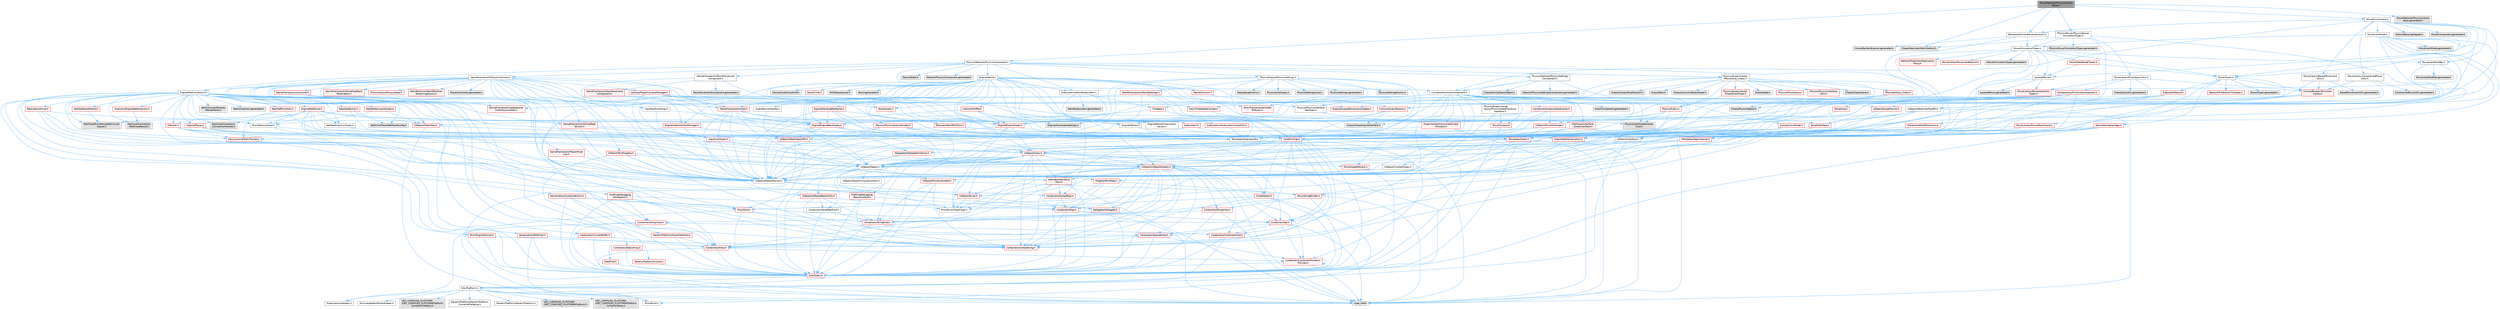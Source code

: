 digraph "MoverNetworkPhysicsLiaisonBase.h"
{
 // INTERACTIVE_SVG=YES
 // LATEX_PDF_SIZE
  bgcolor="transparent";
  edge [fontname=Helvetica,fontsize=10,labelfontname=Helvetica,labelfontsize=10];
  node [fontname=Helvetica,fontsize=10,shape=box,height=0.2,width=0.4];
  Node1 [id="Node000001",label="MoverNetworkPhysicsLiaison\lBase.h",height=0.2,width=0.4,color="gray40", fillcolor="grey60", style="filled", fontcolor="black",tooltip=" "];
  Node1 -> Node2 [id="edge1_Node000001_Node000002",color="steelblue1",style="solid",tooltip=" "];
  Node2 [id="Node000002",label="Chaos/GeometryParticlesfwd.h",height=0.2,width=0.4,color="grey60", fillcolor="#E0E0E0", style="filled",tooltip=" "];
  Node1 -> Node3 [id="edge2_Node000001_Node000003",color="steelblue1",style="solid",tooltip=" "];
  Node3 [id="Node000003",label="Backends/MoverBackendLiaison.h",height=0.2,width=0.4,color="grey40", fillcolor="white", style="filled",URL="$dc/dce/MoverBackendLiaison_8h.html",tooltip=" "];
  Node3 -> Node4 [id="edge3_Node000003_Node000004",color="steelblue1",style="solid",tooltip=" "];
  Node4 [id="Node000004",label="UObject/Interface.h",height=0.2,width=0.4,color="grey40", fillcolor="white", style="filled",URL="$d7/d91/Interface_8h.html",tooltip=" "];
  Node4 -> Node5 [id="edge4_Node000004_Node000005",color="steelblue1",style="solid",tooltip=" "];
  Node5 [id="Node000005",label="HAL/Platform.h",height=0.2,width=0.4,color="grey40", fillcolor="white", style="filled",URL="$d9/dd0/Platform_8h.html",tooltip=" "];
  Node5 -> Node6 [id="edge5_Node000005_Node000006",color="steelblue1",style="solid",tooltip=" "];
  Node6 [id="Node000006",label="Misc/Build.h",height=0.2,width=0.4,color="grey40", fillcolor="white", style="filled",URL="$d3/dbb/Build_8h.html",tooltip=" "];
  Node5 -> Node7 [id="edge6_Node000005_Node000007",color="steelblue1",style="solid",tooltip=" "];
  Node7 [id="Node000007",label="Misc/LargeWorldCoordinates.h",height=0.2,width=0.4,color="grey40", fillcolor="white", style="filled",URL="$d2/dcb/LargeWorldCoordinates_8h.html",tooltip=" "];
  Node5 -> Node8 [id="edge7_Node000005_Node000008",color="steelblue1",style="solid",tooltip=" "];
  Node8 [id="Node000008",label="type_traits",height=0.2,width=0.4,color="grey60", fillcolor="#E0E0E0", style="filled",tooltip=" "];
  Node5 -> Node9 [id="edge8_Node000005_Node000009",color="steelblue1",style="solid",tooltip=" "];
  Node9 [id="Node000009",label="PreprocessorHelpers.h",height=0.2,width=0.4,color="grey40", fillcolor="white", style="filled",URL="$db/ddb/PreprocessorHelpers_8h.html",tooltip=" "];
  Node5 -> Node10 [id="edge9_Node000005_Node000010",color="steelblue1",style="solid",tooltip=" "];
  Node10 [id="Node000010",label="UBT_COMPILED_PLATFORM\l/UBT_COMPILED_PLATFORMPlatform\lCompilerPreSetup.h",height=0.2,width=0.4,color="grey60", fillcolor="#E0E0E0", style="filled",tooltip=" "];
  Node5 -> Node11 [id="edge10_Node000005_Node000011",color="steelblue1",style="solid",tooltip=" "];
  Node11 [id="Node000011",label="GenericPlatform/GenericPlatform\lCompilerPreSetup.h",height=0.2,width=0.4,color="grey40", fillcolor="white", style="filled",URL="$d9/dc8/GenericPlatformCompilerPreSetup_8h.html",tooltip=" "];
  Node5 -> Node12 [id="edge11_Node000005_Node000012",color="steelblue1",style="solid",tooltip=" "];
  Node12 [id="Node000012",label="GenericPlatform/GenericPlatform.h",height=0.2,width=0.4,color="grey40", fillcolor="white", style="filled",URL="$d6/d84/GenericPlatform_8h.html",tooltip=" "];
  Node5 -> Node13 [id="edge12_Node000005_Node000013",color="steelblue1",style="solid",tooltip=" "];
  Node13 [id="Node000013",label="UBT_COMPILED_PLATFORM\l/UBT_COMPILED_PLATFORMPlatform.h",height=0.2,width=0.4,color="grey60", fillcolor="#E0E0E0", style="filled",tooltip=" "];
  Node5 -> Node14 [id="edge13_Node000005_Node000014",color="steelblue1",style="solid",tooltip=" "];
  Node14 [id="Node000014",label="UBT_COMPILED_PLATFORM\l/UBT_COMPILED_PLATFORMPlatform\lCompilerSetup.h",height=0.2,width=0.4,color="grey60", fillcolor="#E0E0E0", style="filled",tooltip=" "];
  Node4 -> Node15 [id="edge14_Node000004_Node000015",color="steelblue1",style="solid",tooltip=" "];
  Node15 [id="Node000015",label="UObject/Object.h",height=0.2,width=0.4,color="grey40", fillcolor="white", style="filled",URL="$db/dbf/Object_8h.html",tooltip=" "];
  Node15 -> Node16 [id="edge15_Node000015_Node000016",color="steelblue1",style="solid",tooltip=" "];
  Node16 [id="Node000016",label="UObject/Script.h",height=0.2,width=0.4,color="red", fillcolor="#FFF0F0", style="filled",URL="$de/dc6/Script_8h.html",tooltip=" "];
  Node16 -> Node17 [id="edge16_Node000016_Node000017",color="steelblue1",style="solid",tooltip=" "];
  Node17 [id="Node000017",label="Delegates/Delegate.h",height=0.2,width=0.4,color="red", fillcolor="#FFF0F0", style="filled",URL="$d4/d80/Delegate_8h.html",tooltip=" "];
  Node17 -> Node18 [id="edge17_Node000017_Node000018",color="steelblue1",style="solid",tooltip=" "];
  Node18 [id="Node000018",label="CoreTypes.h",height=0.2,width=0.4,color="red", fillcolor="#FFF0F0", style="filled",URL="$dc/dec/CoreTypes_8h.html",tooltip=" "];
  Node18 -> Node5 [id="edge18_Node000018_Node000005",color="steelblue1",style="solid",tooltip=" "];
  Node16 -> Node47 [id="edge19_Node000016_Node000047",color="steelblue1",style="solid",tooltip=" "];
  Node47 [id="Node000047",label="Misc/EnumClassFlags.h",height=0.2,width=0.4,color="grey40", fillcolor="white", style="filled",URL="$d8/de7/EnumClassFlags_8h.html",tooltip=" "];
  Node15 -> Node279 [id="edge20_Node000015_Node000279",color="steelblue1",style="solid",tooltip=" "];
  Node279 [id="Node000279",label="UObject/ObjectMacros.h",height=0.2,width=0.4,color="grey40", fillcolor="white", style="filled",URL="$d8/d8d/ObjectMacros_8h.html",tooltip=" "];
  Node279 -> Node47 [id="edge21_Node000279_Node000047",color="steelblue1",style="solid",tooltip=" "];
  Node279 -> Node16 [id="edge22_Node000279_Node000016",color="steelblue1",style="solid",tooltip=" "];
  Node15 -> Node280 [id="edge23_Node000015_Node000280",color="steelblue1",style="solid",tooltip=" "];
  Node280 [id="Node000280",label="UObject/UObjectBaseUtility.h",height=0.2,width=0.4,color="red", fillcolor="#FFF0F0", style="filled",URL="$d2/df9/UObjectBaseUtility_8h.html",tooltip=" "];
  Node280 -> Node25 [id="edge24_Node000280_Node000025",color="steelblue1",style="solid",tooltip=" "];
  Node25 [id="Node000025",label="Containers/StringFwd.h",height=0.2,width=0.4,color="red", fillcolor="#FFF0F0", style="filled",URL="$df/d37/StringFwd_8h.html",tooltip=" "];
  Node25 -> Node18 [id="edge25_Node000025_Node000018",color="steelblue1",style="solid",tooltip=" "];
  Node280 -> Node106 [id="edge26_Node000280_Node000106",color="steelblue1",style="solid",tooltip=" "];
  Node106 [id="Node000106",label="Containers/UnrealString.h",height=0.2,width=0.4,color="red", fillcolor="#FFF0F0", style="filled",URL="$d5/dba/UnrealString_8h.html",tooltip=" "];
  Node280 -> Node281 [id="edge27_Node000280_Node000281",color="steelblue1",style="solid",tooltip=" "];
  Node281 [id="Node000281",label="Containers/VersePathFwd.h",height=0.2,width=0.4,color="grey40", fillcolor="white", style="filled",URL="$d0/d99/VersePathFwd_8h.html",tooltip=" "];
  Node281 -> Node18 [id="edge28_Node000281_Node000018",color="steelblue1",style="solid",tooltip=" "];
  Node281 -> Node25 [id="edge29_Node000281_Node000025",color="steelblue1",style="solid",tooltip=" "];
  Node280 -> Node47 [id="edge30_Node000280_Node000047",color="steelblue1",style="solid",tooltip=" "];
  Node15 -> Node319 [id="edge31_Node000015_Node000319",color="steelblue1",style="solid",tooltip=" "];
  Node319 [id="Node000319",label="UObject/ObjectCompileContext.h",height=0.2,width=0.4,color="grey40", fillcolor="white", style="filled",URL="$d6/de9/ObjectCompileContext_8h.html",tooltip=" "];
  Node15 -> Node320 [id="edge32_Node000015_Node000320",color="steelblue1",style="solid",tooltip=" "];
  Node320 [id="Node000320",label="ProfilingDebugging\l/ResourceSize.h",height=0.2,width=0.4,color="red", fillcolor="#FFF0F0", style="filled",URL="$dd/d71/ResourceSize_8h.html",tooltip=" "];
  Node320 -> Node188 [id="edge33_Node000320_Node000188",color="steelblue1",style="solid",tooltip=" "];
  Node188 [id="Node000188",label="Containers/Map.h",height=0.2,width=0.4,color="red", fillcolor="#FFF0F0", style="filled",URL="$df/d79/Map_8h.html",tooltip=" "];
  Node188 -> Node18 [id="edge34_Node000188_Node000018",color="steelblue1",style="solid",tooltip=" "];
  Node188 -> Node190 [id="edge35_Node000188_Node000190",color="steelblue1",style="solid",tooltip=" "];
  Node190 [id="Node000190",label="Containers/Set.h",height=0.2,width=0.4,color="red", fillcolor="#FFF0F0", style="filled",URL="$d4/d45/Set_8h.html",tooltip=" "];
  Node190 -> Node114 [id="edge36_Node000190_Node000114",color="steelblue1",style="solid",tooltip=" "];
  Node114 [id="Node000114",label="Containers/ContainerAllocation\lPolicies.h",height=0.2,width=0.4,color="red", fillcolor="#FFF0F0", style="filled",URL="$d7/dff/ContainerAllocationPolicies_8h.html",tooltip=" "];
  Node114 -> Node18 [id="edge37_Node000114_Node000018",color="steelblue1",style="solid",tooltip=" "];
  Node114 -> Node114 [id="edge38_Node000114_Node000114",color="steelblue1",style="solid",tooltip=" "];
  Node114 -> Node8 [id="edge39_Node000114_Node000008",color="steelblue1",style="solid",tooltip=" "];
  Node190 -> Node192 [id="edge40_Node000190_Node000192",color="steelblue1",style="solid",tooltip=" "];
  Node192 [id="Node000192",label="Containers/SparseArray.h",height=0.2,width=0.4,color="red", fillcolor="#FFF0F0", style="filled",URL="$d5/dbf/SparseArray_8h.html",tooltip=" "];
  Node192 -> Node18 [id="edge41_Node000192_Node000018",color="steelblue1",style="solid",tooltip=" "];
  Node192 -> Node114 [id="edge42_Node000192_Node000114",color="steelblue1",style="solid",tooltip=" "];
  Node192 -> Node126 [id="edge43_Node000192_Node000126",color="steelblue1",style="solid",tooltip=" "];
  Node126 [id="Node000126",label="Containers/Array.h",height=0.2,width=0.4,color="red", fillcolor="#FFF0F0", style="filled",URL="$df/dd0/Array_8h.html",tooltip=" "];
  Node126 -> Node18 [id="edge44_Node000126_Node000018",color="steelblue1",style="solid",tooltip=" "];
  Node126 -> Node114 [id="edge45_Node000126_Node000114",color="steelblue1",style="solid",tooltip=" "];
  Node126 -> Node8 [id="edge46_Node000126_Node000008",color="steelblue1",style="solid",tooltip=" "];
  Node192 -> Node106 [id="edge47_Node000192_Node000106",color="steelblue1",style="solid",tooltip=" "];
  Node190 -> Node31 [id="edge48_Node000190_Node000031",color="steelblue1",style="solid",tooltip=" "];
  Node31 [id="Node000031",label="Containers/ContainersFwd.h",height=0.2,width=0.4,color="red", fillcolor="#FFF0F0", style="filled",URL="$d4/d0a/ContainersFwd_8h.html",tooltip=" "];
  Node31 -> Node5 [id="edge49_Node000031_Node000005",color="steelblue1",style="solid",tooltip=" "];
  Node31 -> Node18 [id="edge50_Node000031_Node000018",color="steelblue1",style="solid",tooltip=" "];
  Node190 -> Node8 [id="edge51_Node000190_Node000008",color="steelblue1",style="solid",tooltip=" "];
  Node188 -> Node106 [id="edge52_Node000188_Node000106",color="steelblue1",style="solid",tooltip=" "];
  Node188 -> Node8 [id="edge53_Node000188_Node000008",color="steelblue1",style="solid",tooltip=" "];
  Node320 -> Node192 [id="edge54_Node000320_Node000192",color="steelblue1",style="solid",tooltip=" "];
  Node320 -> Node18 [id="edge55_Node000320_Node000018",color="steelblue1",style="solid",tooltip=" "];
  Node15 -> Node313 [id="edge56_Node000015_Node000313",color="steelblue1",style="solid",tooltip=" "];
  Node313 [id="Node000313",label="UObject/PrimaryAssetId.h",height=0.2,width=0.4,color="red", fillcolor="#FFF0F0", style="filled",URL="$dc/d5c/PrimaryAssetId_8h.html",tooltip=" "];
  Node313 -> Node25 [id="edge57_Node000313_Node000025",color="steelblue1",style="solid",tooltip=" "];
  Node313 -> Node106 [id="edge58_Node000313_Node000106",color="steelblue1",style="solid",tooltip=" "];
  Node313 -> Node5 [id="edge59_Node000313_Node000005",color="steelblue1",style="solid",tooltip=" "];
  Node313 -> Node180 [id="edge60_Node000313_Node000180",color="steelblue1",style="solid",tooltip=" "];
  Node180 [id="Node000180",label="Misc/StringBuilder.h",height=0.2,width=0.4,color="red", fillcolor="#FFF0F0", style="filled",URL="$d4/d52/StringBuilder_8h.html",tooltip=" "];
  Node180 -> Node25 [id="edge61_Node000180_Node000025",color="steelblue1",style="solid",tooltip=" "];
  Node180 -> Node181 [id="edge62_Node000180_Node000181",color="steelblue1",style="solid",tooltip=" "];
  Node181 [id="Node000181",label="Containers/StringView.h",height=0.2,width=0.4,color="red", fillcolor="#FFF0F0", style="filled",URL="$dd/dea/StringView_8h.html",tooltip=" "];
  Node181 -> Node18 [id="edge63_Node000181_Node000018",color="steelblue1",style="solid",tooltip=" "];
  Node181 -> Node25 [id="edge64_Node000181_Node000025",color="steelblue1",style="solid",tooltip=" "];
  Node181 -> Node8 [id="edge65_Node000181_Node000008",color="steelblue1",style="solid",tooltip=" "];
  Node180 -> Node18 [id="edge66_Node000180_Node000018",color="steelblue1",style="solid",tooltip=" "];
  Node180 -> Node8 [id="edge67_Node000180_Node000008",color="steelblue1",style="solid",tooltip=" "];
  Node15 -> Node281 [id="edge68_Node000015_Node000281",color="steelblue1",style="solid",tooltip=" "];
  Node4 -> Node279 [id="edge69_Node000004_Node000279",color="steelblue1",style="solid",tooltip=" "];
  Node4 -> Node286 [id="edge70_Node000004_Node000286",color="steelblue1",style="solid",tooltip=" "];
  Node286 [id="Node000286",label="UObject/UObjectGlobals.h",height=0.2,width=0.4,color="red", fillcolor="#FFF0F0", style="filled",URL="$d0/da9/UObjectGlobals_8h.html",tooltip=" "];
  Node286 -> Node126 [id="edge71_Node000286_Node000126",color="steelblue1",style="solid",tooltip=" "];
  Node286 -> Node183 [id="edge72_Node000286_Node000183",color="steelblue1",style="solid",tooltip=" "];
  Node183 [id="Node000183",label="Containers/ArrayView.h",height=0.2,width=0.4,color="red", fillcolor="#FFF0F0", style="filled",URL="$d7/df4/ArrayView_8h.html",tooltip=" "];
  Node183 -> Node18 [id="edge73_Node000183_Node000018",color="steelblue1",style="solid",tooltip=" "];
  Node183 -> Node31 [id="edge74_Node000183_Node000031",color="steelblue1",style="solid",tooltip=" "];
  Node183 -> Node126 [id="edge75_Node000183_Node000126",color="steelblue1",style="solid",tooltip=" "];
  Node183 -> Node8 [id="edge76_Node000183_Node000008",color="steelblue1",style="solid",tooltip=" "];
  Node286 -> Node114 [id="edge77_Node000286_Node000114",color="steelblue1",style="solid",tooltip=" "];
  Node286 -> Node31 [id="edge78_Node000286_Node000031",color="steelblue1",style="solid",tooltip=" "];
  Node286 -> Node188 [id="edge79_Node000286_Node000188",color="steelblue1",style="solid",tooltip=" "];
  Node286 -> Node190 [id="edge80_Node000286_Node000190",color="steelblue1",style="solid",tooltip=" "];
  Node286 -> Node192 [id="edge81_Node000286_Node000192",color="steelblue1",style="solid",tooltip=" "];
  Node286 -> Node25 [id="edge82_Node000286_Node000025",color="steelblue1",style="solid",tooltip=" "];
  Node286 -> Node181 [id="edge83_Node000286_Node000181",color="steelblue1",style="solid",tooltip=" "];
  Node286 -> Node106 [id="edge84_Node000286_Node000106",color="steelblue1",style="solid",tooltip=" "];
  Node286 -> Node217 [id="edge85_Node000286_Node000217",color="steelblue1",style="solid",tooltip=" "];
  Node217 [id="Node000217",label="CoreGlobals.h",height=0.2,width=0.4,color="red", fillcolor="#FFF0F0", style="filled",URL="$d5/d8c/CoreGlobals_8h.html",tooltip=" "];
  Node217 -> Node106 [id="edge86_Node000217_Node000106",color="steelblue1",style="solid",tooltip=" "];
  Node217 -> Node18 [id="edge87_Node000217_Node000018",color="steelblue1",style="solid",tooltip=" "];
  Node217 -> Node6 [id="edge88_Node000217_Node000006",color="steelblue1",style="solid",tooltip=" "];
  Node217 -> Node47 [id="edge89_Node000217_Node000047",color="steelblue1",style="solid",tooltip=" "];
  Node286 -> Node18 [id="edge90_Node000286_Node000018",color="steelblue1",style="solid",tooltip=" "];
  Node286 -> Node17 [id="edge91_Node000286_Node000017",color="steelblue1",style="solid",tooltip=" "];
  Node286 -> Node287 [id="edge92_Node000286_Node000287",color="steelblue1",style="solid",tooltip=" "];
  Node287 [id="Node000287",label="Internationalization\l/Text.h",height=0.2,width=0.4,color="red", fillcolor="#FFF0F0", style="filled",URL="$d6/d35/Text_8h.html",tooltip=" "];
  Node287 -> Node18 [id="edge93_Node000287_Node000018",color="steelblue1",style="solid",tooltip=" "];
  Node287 -> Node47 [id="edge94_Node000287_Node000047",color="steelblue1",style="solid",tooltip=" "];
  Node287 -> Node126 [id="edge95_Node000287_Node000126",color="steelblue1",style="solid",tooltip=" "];
  Node287 -> Node106 [id="edge96_Node000287_Node000106",color="steelblue1",style="solid",tooltip=" "];
  Node287 -> Node288 [id="edge97_Node000287_Node000288",color="steelblue1",style="solid",tooltip=" "];
  Node288 [id="Node000288",label="Containers/SortedMap.h",height=0.2,width=0.4,color="red", fillcolor="#FFF0F0", style="filled",URL="$d1/dcf/SortedMap_8h.html",tooltip=" "];
  Node288 -> Node188 [id="edge98_Node000288_Node000188",color="steelblue1",style="solid",tooltip=" "];
  Node287 -> Node8 [id="edge99_Node000287_Node000008",color="steelblue1",style="solid",tooltip=" "];
  Node286 -> Node47 [id="edge100_Node000286_Node000047",color="steelblue1",style="solid",tooltip=" "];
  Node286 -> Node279 [id="edge101_Node000286_Node000279",color="steelblue1",style="solid",tooltip=" "];
  Node286 -> Node313 [id="edge102_Node000286_Node000313",color="steelblue1",style="solid",tooltip=" "];
  Node286 -> Node16 [id="edge103_Node000286_Node000016",color="steelblue1",style="solid",tooltip=" "];
  Node3 -> Node321 [id="edge104_Node000003_Node000321",color="steelblue1",style="solid",tooltip=" "];
  Node321 [id="Node000321",label="MoverSimulationTypes.h",height=0.2,width=0.4,color="grey40", fillcolor="white", style="filled",URL="$db/d92/MoverSimulationTypes_8h.html",tooltip=" "];
  Node321 -> Node180 [id="edge105_Node000321_Node000180",color="steelblue1",style="solid",tooltip=" "];
  Node321 -> Node322 [id="edge106_Node000321_Node000322",color="steelblue1",style="solid",tooltip=" "];
  Node322 [id="Node000322",label="NetworkPredictionReplication\lProxy.h",height=0.2,width=0.4,color="red", fillcolor="#FFF0F0", style="filled",URL="$d4/d39/NetworkPredictionReplicationProxy_8h.html",tooltip=" "];
  Node321 -> Node325 [id="edge107_Node000321_Node000325",color="steelblue1",style="solid",tooltip=" "];
  Node325 [id="Node000325",label="Engine/NetSerialization.h",height=0.2,width=0.4,color="red", fillcolor="#FFF0F0", style="filled",URL="$d6/dc9/NetSerialization_8h.html",tooltip=" "];
  Node325 -> Node279 [id="edge108_Node000325_Node000279",color="steelblue1",style="solid",tooltip=" "];
  Node325 -> Node326 [id="edge109_Node000325_Node000326",color="steelblue1",style="solid",tooltip=" "];
  Node326 [id="Node000326",label="UObject/Class.h",height=0.2,width=0.4,color="red", fillcolor="#FFF0F0", style="filled",URL="$d4/d05/Class_8h.html",tooltip=" "];
  Node326 -> Node126 [id="edge110_Node000326_Node000126",color="steelblue1",style="solid",tooltip=" "];
  Node326 -> Node188 [id="edge111_Node000326_Node000188",color="steelblue1",style="solid",tooltip=" "];
  Node326 -> Node190 [id="edge112_Node000326_Node000190",color="steelblue1",style="solid",tooltip=" "];
  Node326 -> Node25 [id="edge113_Node000326_Node000025",color="steelblue1",style="solid",tooltip=" "];
  Node326 -> Node106 [id="edge114_Node000326_Node000106",color="steelblue1",style="solid",tooltip=" "];
  Node326 -> Node18 [id="edge115_Node000326_Node000018",color="steelblue1",style="solid",tooltip=" "];
  Node326 -> Node287 [id="edge116_Node000326_Node000287",color="steelblue1",style="solid",tooltip=" "];
  Node326 -> Node47 [id="edge117_Node000326_Node000047",color="steelblue1",style="solid",tooltip=" "];
  Node326 -> Node334 [id="edge118_Node000326_Node000334",color="steelblue1",style="solid",tooltip=" "];
  Node334 [id="Node000334",label="Misc/Guid.h",height=0.2,width=0.4,color="red", fillcolor="#FFF0F0", style="filled",URL="$d6/d2a/Guid_8h.html",tooltip=" "];
  Node334 -> Node25 [id="edge119_Node000334_Node000025",color="steelblue1",style="solid",tooltip=" "];
  Node334 -> Node106 [id="edge120_Node000334_Node000106",color="steelblue1",style="solid",tooltip=" "];
  Node334 -> Node18 [id="edge121_Node000334_Node000018",color="steelblue1",style="solid",tooltip=" "];
  Node334 -> Node9 [id="edge122_Node000334_Node000009",color="steelblue1",style="solid",tooltip=" "];
  Node326 -> Node366 [id="edge123_Node000326_Node000366",color="steelblue1",style="solid",tooltip=" "];
  Node366 [id="Node000366",label="Misc/ScopeRWLock.h",height=0.2,width=0.4,color="red", fillcolor="#FFF0F0", style="filled",URL="$d7/da1/ScopeRWLock_8h.html",tooltip=" "];
  Node366 -> Node18 [id="edge124_Node000366_Node000018",color="steelblue1",style="solid",tooltip=" "];
  Node326 -> Node15 [id="edge125_Node000326_Node000015",color="steelblue1",style="solid",tooltip=" "];
  Node326 -> Node279 [id="edge126_Node000326_Node000279",color="steelblue1",style="solid",tooltip=" "];
  Node326 -> Node16 [id="edge127_Node000326_Node000016",color="steelblue1",style="solid",tooltip=" "];
  Node326 -> Node286 [id="edge128_Node000326_Node000286",color="steelblue1",style="solid",tooltip=" "];
  Node326 -> Node8 [id="edge129_Node000326_Node000008",color="steelblue1",style="solid",tooltip=" "];
  Node325 -> Node8 [id="edge130_Node000325_Node000008",color="steelblue1",style="solid",tooltip=" "];
  Node321 -> Node442 [id="edge131_Node000321_Node000442",color="steelblue1",style="solid",tooltip=" "];
  Node442 [id="Node000442",label="MoverTypes.h",height=0.2,width=0.4,color="grey40", fillcolor="white", style="filled",URL="$dd/d3e/MoverTypes_8h.html",tooltip=" "];
  Node442 -> Node180 [id="edge132_Node000442_Node000180",color="steelblue1",style="solid",tooltip=" "];
  Node442 -> Node443 [id="edge133_Node000442_Node000443",color="steelblue1",style="solid",tooltip=" "];
  Node443 [id="Node000443",label="Engine/HitResult.h",height=0.2,width=0.4,color="red", fillcolor="#FFF0F0", style="filled",URL="$d6/d76/HitResult_8h.html",tooltip=" "];
  Node443 -> Node378 [id="edge134_Node000443_Node000378",color="steelblue1",style="solid",tooltip=" "];
  Node378 [id="Node000378",label="CoreMinimal.h",height=0.2,width=0.4,color="red", fillcolor="#FFF0F0", style="filled",URL="$d7/d67/CoreMinimal_8h.html",tooltip=" "];
  Node378 -> Node18 [id="edge135_Node000378_Node000018",color="steelblue1",style="solid",tooltip=" "];
  Node378 -> Node31 [id="edge136_Node000378_Node000031",color="steelblue1",style="solid",tooltip=" "];
  Node378 -> Node114 [id="edge137_Node000378_Node000114",color="steelblue1",style="solid",tooltip=" "];
  Node378 -> Node106 [id="edge138_Node000378_Node000106",color="steelblue1",style="solid",tooltip=" "];
  Node378 -> Node126 [id="edge139_Node000378_Node000126",color="steelblue1",style="solid",tooltip=" "];
  Node378 -> Node192 [id="edge140_Node000378_Node000192",color="steelblue1",style="solid",tooltip=" "];
  Node378 -> Node190 [id="edge141_Node000378_Node000190",color="steelblue1",style="solid",tooltip=" "];
  Node378 -> Node188 [id="edge142_Node000378_Node000188",color="steelblue1",style="solid",tooltip=" "];
  Node378 -> Node217 [id="edge143_Node000378_Node000217",color="steelblue1",style="solid",tooltip=" "];
  Node378 -> Node233 [id="edge144_Node000378_Node000233",color="steelblue1",style="solid",tooltip=" "];
  Node233 [id="Node000233",label="Delegates/IDelegateInstance.h",height=0.2,width=0.4,color="red", fillcolor="#FFF0F0", style="filled",URL="$d2/d10/IDelegateInstance_8h.html",tooltip=" "];
  Node233 -> Node18 [id="edge145_Node000233_Node000018",color="steelblue1",style="solid",tooltip=" "];
  Node378 -> Node17 [id="edge146_Node000378_Node000017",color="steelblue1",style="solid",tooltip=" "];
  Node378 -> Node287 [id="edge147_Node000378_Node000287",color="steelblue1",style="solid",tooltip=" "];
  Node443 -> Node444 [id="edge148_Node000443_Node000444",color="steelblue1",style="solid",tooltip=" "];
  Node444 [id="Node000444",label="Chaos/PhysicsObject.h",height=0.2,width=0.4,color="grey60", fillcolor="#E0E0E0", style="filled",tooltip=" "];
  Node443 -> Node325 [id="edge149_Node000443_Node000325",color="steelblue1",style="solid",tooltip=" "];
  Node442 -> Node451 [id="edge150_Node000442_Node000451",color="steelblue1",style="solid",tooltip=" "];
  Node451 [id="Node000451",label="NetworkPredictionTickState.h",height=0.2,width=0.4,color="red", fillcolor="#FFF0F0", style="filled",URL="$de/dea/NetworkPredictionTickState_8h.html",tooltip=" "];
  Node442 -> Node453 [id="edge151_Node000442_Node000453",color="steelblue1",style="solid",tooltip=" "];
  Node453 [id="Node000453",label="MoverLog.h",height=0.2,width=0.4,color="red", fillcolor="#FFF0F0", style="filled",URL="$d0/db0/MoverLog_8h.html",tooltip=" "];
  Node453 -> Node378 [id="edge152_Node000453_Node000378",color="steelblue1",style="solid",tooltip=" "];
  Node442 -> Node454 [id="edge153_Node000442_Node000454",color="steelblue1",style="solid",tooltip=" "];
  Node454 [id="Node000454",label="Kismet/BlueprintFunction\lLibrary.h",height=0.2,width=0.4,color="red", fillcolor="#FFF0F0", style="filled",URL="$d3/d94/BlueprintFunctionLibrary_8h.html",tooltip=" "];
  Node454 -> Node378 [id="edge154_Node000454_Node000378",color="steelblue1",style="solid",tooltip=" "];
  Node454 -> Node279 [id="edge155_Node000454_Node000279",color="steelblue1",style="solid",tooltip=" "];
  Node454 -> Node15 [id="edge156_Node000454_Node000015",color="steelblue1",style="solid",tooltip=" "];
  Node454 -> Node473 [id="edge157_Node000454_Node000473",color="steelblue1",style="solid",tooltip=" "];
  Node473 [id="Node000473",label="UObject/ScriptMacros.h",height=0.2,width=0.4,color="red", fillcolor="#FFF0F0", style="filled",URL="$d9/d99/ScriptMacros_8h.html",tooltip=" "];
  Node473 -> Node16 [id="edge158_Node000473_Node000016",color="steelblue1",style="solid",tooltip=" "];
  Node473 -> Node448 [id="edge159_Node000473_Node000448",color="steelblue1",style="solid",tooltip=" "];
  Node448 [id="Node000448",label="ScriptInterface.h",height=0.2,width=0.4,color="red", fillcolor="#FFF0F0", style="filled",URL="$da/d56/ScriptInterface_8h.html",tooltip=" "];
  Node448 -> Node286 [id="edge160_Node000448_Node000286",color="steelblue1",style="solid",tooltip=" "];
  Node448 -> Node447 [id="edge161_Node000448_Node000447",color="steelblue1",style="solid",tooltip=" "];
  Node447 [id="Node000447",label="Templates/Casts.h",height=0.2,width=0.4,color="red", fillcolor="#FFF0F0", style="filled",URL="$d4/d55/Casts_8h.html",tooltip=" "];
  Node447 -> Node106 [id="edge162_Node000447_Node000106",color="steelblue1",style="solid",tooltip=" "];
  Node447 -> Node18 [id="edge163_Node000447_Node000018",color="steelblue1",style="solid",tooltip=" "];
  Node447 -> Node326 [id="edge164_Node000447_Node000326",color="steelblue1",style="solid",tooltip=" "];
  Node447 -> Node15 [id="edge165_Node000447_Node000015",color="steelblue1",style="solid",tooltip=" "];
  Node447 -> Node279 [id="edge166_Node000447_Node000279",color="steelblue1",style="solid",tooltip=" "];
  Node447 -> Node8 [id="edge167_Node000447_Node000008",color="steelblue1",style="solid",tooltip=" "];
  Node448 -> Node8 [id="edge168_Node000448_Node000008",color="steelblue1",style="solid",tooltip=" "];
  Node442 -> Node479 [id="edge169_Node000442_Node000479",color="steelblue1",style="solid",tooltip=" "];
  Node479 [id="Node000479",label="NativeGameplayTags.h",height=0.2,width=0.4,color="red", fillcolor="#FFF0F0", style="filled",URL="$da/d7f/NativeGameplayTags_8h.html",tooltip=" "];
  Node479 -> Node190 [id="edge170_Node000479_Node000190",color="steelblue1",style="solid",tooltip=" "];
  Node479 -> Node106 [id="edge171_Node000479_Node000106",color="steelblue1",style="solid",tooltip=" "];
  Node479 -> Node378 [id="edge172_Node000479_Node000378",color="steelblue1",style="solid",tooltip=" "];
  Node479 -> Node18 [id="edge173_Node000479_Node000018",color="steelblue1",style="solid",tooltip=" "];
  Node479 -> Node480 [id="edge174_Node000479_Node000480",color="steelblue1",style="solid",tooltip=" "];
  Node480 [id="Node000480",label="GameplayTagContainer.h",height=0.2,width=0.4,color="red", fillcolor="#FFF0F0", style="filled",URL="$d1/d5c/GameplayTagContainer_8h.html",tooltip=" "];
  Node480 -> Node279 [id="edge175_Node000480_Node000279",color="steelblue1",style="solid",tooltip=" "];
  Node480 -> Node15 [id="edge176_Node000480_Node000015",color="steelblue1",style="solid",tooltip=" "];
  Node480 -> Node326 [id="edge177_Node000480_Node000326",color="steelblue1",style="solid",tooltip=" "];
  Node442 -> Node513 [id="edge178_Node000442_Node000513",color="steelblue1",style="solid",tooltip=" "];
  Node513 [id="Node000513",label="MoverTypes.generated.h",height=0.2,width=0.4,color="grey60", fillcolor="#E0E0E0", style="filled",tooltip=" "];
  Node321 -> Node514 [id="edge179_Node000321_Node000514",color="steelblue1",style="solid",tooltip=" "];
  Node514 [id="Node000514",label="MoveLibrary/MovementRecord.h",height=0.2,width=0.4,color="red", fillcolor="#FFF0F0", style="filled",URL="$d9/d15/MovementRecord_8h.html",tooltip=" "];
  Node321 -> Node516 [id="edge180_Node000321_Node000516",color="steelblue1",style="solid",tooltip=" "];
  Node516 [id="Node000516",label="LayeredMove.h",height=0.2,width=0.4,color="grey40", fillcolor="white", style="filled",URL="$dd/d30/LayeredMove_8h.html",tooltip=" "];
  Node516 -> Node480 [id="edge181_Node000516_Node000480",color="steelblue1",style="solid",tooltip=" "];
  Node516 -> Node517 [id="edge182_Node000516_Node000517",color="steelblue1",style="solid",tooltip=" "];
  Node517 [id="Node000517",label="MoveLibrary/MovementUtils\lTypes.h",height=0.2,width=0.4,color="red", fillcolor="#FFF0F0", style="filled",URL="$dd/d05/MovementUtilsTypes_8h.html",tooltip=" "];
  Node517 -> Node519 [id="edge183_Node000517_Node000519",color="steelblue1",style="solid",tooltip=" "];
  Node519 [id="Node000519",label="CollisionQueryParams.h",height=0.2,width=0.4,color="red", fillcolor="#FFF0F0", style="filled",URL="$d0/d44/CollisionQueryParams_8h.html",tooltip=" "];
  Node519 -> Node378 [id="edge184_Node000519_Node000378",color="steelblue1",style="solid",tooltip=" "];
  Node519 -> Node520 [id="edge185_Node000519_Node000520",color="steelblue1",style="solid",tooltip=" "];
  Node520 [id="Node000520",label="Engine/EngineTypes.h",height=0.2,width=0.4,color="red", fillcolor="#FFF0F0", style="filled",URL="$df/dcf/EngineTypes_8h.html",tooltip=" "];
  Node520 -> Node47 [id="edge186_Node000520_Node000047",color="steelblue1",style="solid",tooltip=" "];
  Node520 -> Node279 [id="edge187_Node000520_Node000279",color="steelblue1",style="solid",tooltip=" "];
  Node520 -> Node15 [id="edge188_Node000520_Node000015",color="steelblue1",style="solid",tooltip=" "];
  Node520 -> Node326 [id="edge189_Node000520_Node000326",color="steelblue1",style="solid",tooltip=" "];
  Node520 -> Node521 [id="edge190_Node000520_Node000521",color="steelblue1",style="solid",tooltip=" "];
  Node521 [id="Node000521",label="Templates/SubclassOf.h",height=0.2,width=0.4,color="grey40", fillcolor="white", style="filled",URL="$d5/db4/SubclassOf_8h.html",tooltip=" "];
  Node521 -> Node326 [id="edge191_Node000521_Node000326",color="steelblue1",style="solid",tooltip=" "];
  Node521 -> Node8 [id="edge192_Node000521_Node000008",color="steelblue1",style="solid",tooltip=" "];
  Node519 -> Node527 [id="edge193_Node000519_Node000527",color="steelblue1",style="solid",tooltip=" "];
  Node527 [id="Node000527",label="Chaos/ChaosEngineInterface.h",height=0.2,width=0.4,color="grey60", fillcolor="#E0E0E0", style="filled",tooltip=" "];
  Node516 -> Node599 [id="edge194_Node000516_Node000599",color="steelblue1",style="solid",tooltip=" "];
  Node599 [id="Node000599",label="LayeredMove.generated.h",height=0.2,width=0.4,color="grey60", fillcolor="#E0E0E0", style="filled",tooltip=" "];
  Node321 -> Node600 [id="edge195_Node000321_Node000600",color="steelblue1",style="solid",tooltip=" "];
  Node600 [id="Node000600",label="MovementModifier.h",height=0.2,width=0.4,color="grey40", fillcolor="white", style="filled",URL="$d0/dc9/MovementModifier_8h.html",tooltip=" "];
  Node600 -> Node480 [id="edge196_Node000600_Node000480",color="steelblue1",style="solid",tooltip=" "];
  Node600 -> Node517 [id="edge197_Node000600_Node000517",color="steelblue1",style="solid",tooltip=" "];
  Node600 -> Node601 [id="edge198_Node000600_Node000601",color="steelblue1",style="solid",tooltip=" "];
  Node601 [id="Node000601",label="MovementModifier.generated.h",height=0.2,width=0.4,color="grey60", fillcolor="#E0E0E0", style="filled",tooltip=" "];
  Node321 -> Node602 [id="edge199_Node000321_Node000602",color="steelblue1",style="solid",tooltip=" "];
  Node602 [id="Node000602",label="MoverDataModelTypes.h",height=0.2,width=0.4,color="red", fillcolor="#FFF0F0", style="filled",URL="$d7/d8d/MoverDataModelTypes_8h.html",tooltip=" "];
  Node602 -> Node442 [id="edge200_Node000602_Node000442",color="steelblue1",style="solid",tooltip=" "];
  Node602 -> Node516 [id="edge201_Node000602_Node000516",color="steelblue1",style="solid",tooltip=" "];
  Node321 -> Node4 [id="edge202_Node000321_Node000004",color="steelblue1",style="solid",tooltip=" "];
  Node321 -> Node604 [id="edge203_Node000321_Node000604",color="steelblue1",style="solid",tooltip=" "];
  Node604 [id="Node000604",label="MoverSimulationTypes.generated.h",height=0.2,width=0.4,color="grey60", fillcolor="#E0E0E0", style="filled",tooltip=" "];
  Node3 -> Node605 [id="edge204_Node000003_Node000605",color="steelblue1",style="solid",tooltip=" "];
  Node605 [id="Node000605",label="MoverBackendLiaison.generated.h",height=0.2,width=0.4,color="grey60", fillcolor="#E0E0E0", style="filled",tooltip=" "];
  Node1 -> Node606 [id="edge205_Node000001_Node000606",color="steelblue1",style="solid",tooltip=" "];
  Node606 [id="Node000606",label="MoverComponent.h",height=0.2,width=0.4,color="grey40", fillcolor="white", style="filled",URL="$dc/d95/MoverComponent_8h.html",tooltip=" "];
  Node606 -> Node582 [id="edge206_Node000606_Node000582",color="steelblue1",style="solid",tooltip=" "];
  Node582 [id="Node000582",label="Components/ActorComponent.h",height=0.2,width=0.4,color="grey40", fillcolor="white", style="filled",URL="$da/db1/ActorComponent_8h.html",tooltip=" "];
  Node582 -> Node279 [id="edge207_Node000582_Node000279",color="steelblue1",style="solid",tooltip=" "];
  Node582 -> Node286 [id="edge208_Node000582_Node000286",color="steelblue1",style="solid",tooltip=" "];
  Node582 -> Node15 [id="edge209_Node000582_Node000015",color="steelblue1",style="solid",tooltip=" "];
  Node582 -> Node521 [id="edge210_Node000582_Node000521",color="steelblue1",style="solid",tooltip=" "];
  Node582 -> Node520 [id="edge211_Node000582_Node000520",color="steelblue1",style="solid",tooltip=" "];
  Node582 -> Node583 [id="edge212_Node000582_Node000583",color="steelblue1",style="solid",tooltip=" "];
  Node583 [id="Node000583",label="Engine/EngineBaseTypes.h",height=0.2,width=0.4,color="red", fillcolor="#FFF0F0", style="filled",URL="$d6/d1a/EngineBaseTypes_8h.html",tooltip=" "];
  Node583 -> Node279 [id="edge213_Node000583_Node000279",color="steelblue1",style="solid",tooltip=" "];
  Node583 -> Node15 [id="edge214_Node000583_Node000015",color="steelblue1",style="solid",tooltip=" "];
  Node583 -> Node326 [id="edge215_Node000583_Node000326",color="steelblue1",style="solid",tooltip=" "];
  Node583 -> Node373 [id="edge216_Node000583_Node000373",color="steelblue1",style="solid",tooltip=" "];
  Node373 [id="Node000373",label="UObject/WeakObjectPtr.h",height=0.2,width=0.4,color="red", fillcolor="#FFF0F0", style="filled",URL="$d6/d96/WeakObjectPtr_8h.html",tooltip=" "];
  Node373 -> Node18 [id="edge217_Node000373_Node000018",color="steelblue1",style="solid",tooltip=" "];
  Node373 -> Node8 [id="edge218_Node000373_Node000008",color="steelblue1",style="solid",tooltip=" "];
  Node582 -> Node433 [id="edge219_Node000582_Node000433",color="steelblue1",style="solid",tooltip=" "];
  Node433 [id="Node000433",label="UObject/CoreNetTypes.h",height=0.2,width=0.4,color="grey40", fillcolor="white", style="filled",URL="$d1/dfa/CoreNetTypes_8h.html",tooltip=" "];
  Node433 -> Node279 [id="edge220_Node000433_Node000279",color="steelblue1",style="solid",tooltip=" "];
  Node582 -> Node473 [id="edge221_Node000582_Node000473",color="steelblue1",style="solid",tooltip=" "];
  Node582 -> Node586 [id="edge222_Node000582_Node000586",color="steelblue1",style="solid",tooltip=" "];
  Node586 [id="Node000586",label="Interfaces/Interface\l_AssetUserData.h",height=0.2,width=0.4,color="red", fillcolor="#FFF0F0", style="filled",URL="$de/d85/Interface__AssetUserData_8h.html",tooltip=" "];
  Node586 -> Node279 [id="edge223_Node000586_Node000279",color="steelblue1",style="solid",tooltip=" "];
  Node586 -> Node521 [id="edge224_Node000586_Node000521",color="steelblue1",style="solid",tooltip=" "];
  Node586 -> Node447 [id="edge225_Node000586_Node000447",color="steelblue1",style="solid",tooltip=" "];
  Node586 -> Node4 [id="edge226_Node000586_Node000004",color="steelblue1",style="solid",tooltip=" "];
  Node582 -> Node580 [id="edge227_Node000582_Node000580",color="steelblue1",style="solid",tooltip=" "];
  Node580 [id="Node000580",label="UObject/StructOnScope.h",height=0.2,width=0.4,color="red", fillcolor="#FFF0F0", style="filled",URL="$df/dbd/StructOnScope_8h.html",tooltip=" "];
  Node580 -> Node326 [id="edge228_Node000580_Node000326",color="steelblue1",style="solid",tooltip=" "];
  Node580 -> Node373 [id="edge229_Node000580_Node000373",color="steelblue1",style="solid",tooltip=" "];
  Node580 -> Node447 [id="edge230_Node000580_Node000447",color="steelblue1",style="solid",tooltip=" "];
  Node582 -> Node590 [id="edge231_Node000582_Node000590",color="steelblue1",style="solid",tooltip=" "];
  Node590 [id="Node000590",label="PhysicsInterfaceDeclares\lCore.h",height=0.2,width=0.4,color="grey60", fillcolor="#E0E0E0", style="filled",tooltip=" "];
  Node582 -> Node591 [id="edge232_Node000582_Node000591",color="steelblue1",style="solid",tooltip=" "];
  Node591 [id="Node000591",label="PropertyPairsMap.h",height=0.2,width=0.4,color="red", fillcolor="#FFF0F0", style="filled",URL="$d3/d63/PropertyPairsMap_8h.html",tooltip=" "];
  Node591 -> Node188 [id="edge233_Node000591_Node000188",color="steelblue1",style="solid",tooltip=" "];
  Node591 -> Node18 [id="edge234_Node000591_Node000018",color="steelblue1",style="solid",tooltip=" "];
  Node591 -> Node180 [id="edge235_Node000591_Node000180",color="steelblue1",style="solid",tooltip=" "];
  Node582 -> Node579 [id="edge236_Node000582_Node000579",color="steelblue1",style="solid",tooltip=" "];
  Node579 [id="Node000579",label="ComponentInstanceDataCache.h",height=0.2,width=0.4,color="red", fillcolor="#FFF0F0", style="filled",URL="$d7/dc3/ComponentInstanceDataCache_8h.html",tooltip=" "];
  Node579 -> Node521 [id="edge237_Node000579_Node000521",color="steelblue1",style="solid",tooltip=" "];
  Node579 -> Node15 [id="edge238_Node000579_Node000015",color="steelblue1",style="solid",tooltip=" "];
  Node579 -> Node580 [id="edge239_Node000579_Node000580",color="steelblue1",style="solid",tooltip=" "];
  Node579 -> Node520 [id="edge240_Node000579_Node000520",color="steelblue1",style="solid",tooltip=" "];
  Node582 -> Node536 [id="edge241_Node000582_Node000536",color="steelblue1",style="solid",tooltip=" "];
  Node536 [id="Node000536",label="Experimental/ConcurrentLinear\lAllocator.h",height=0.2,width=0.4,color="red", fillcolor="#FFF0F0", style="filled",URL="$d7/d84/ConcurrentLinearAllocator_8h.html",tooltip=" "];
  Node536 -> Node8 [id="edge242_Node000536_Node000008",color="steelblue1",style="solid",tooltip=" "];
  Node536 -> Node260 [id="edge243_Node000536_Node000260",color="steelblue1",style="solid",tooltip=" "];
  Node260 [id="Node000260",label="HAL/LowLevelMemTracker.h",height=0.2,width=0.4,color="red", fillcolor="#FFF0F0", style="filled",URL="$d0/d14/LowLevelMemTracker_8h.html",tooltip=" "];
  Node260 -> Node18 [id="edge244_Node000260_Node000018",color="steelblue1",style="solid",tooltip=" "];
  Node582 -> Node366 [id="edge245_Node000582_Node000366",color="steelblue1",style="solid",tooltip=" "];
  Node582 -> Node543 [id="edge246_Node000582_Node000543",color="steelblue1",style="solid",tooltip=" "];
  Node543 [id="Node000543",label="Misc/Timeout.h",height=0.2,width=0.4,color="red", fillcolor="#FFF0F0", style="filled",URL="$dd/d01/Timeout_8h.html",tooltip=" "];
  Node543 -> Node18 [id="edge247_Node000543_Node000018",color="steelblue1",style="solid",tooltip=" "];
  Node582 -> Node593 [id="edge248_Node000582_Node000593",color="steelblue1",style="solid",tooltip=" "];
  Node593 [id="Node000593",label="Misc/TransactionallySafe\lRWLock.h",height=0.2,width=0.4,color="red", fillcolor="#FFF0F0", style="filled",URL="$d8/d74/TransactionallySafeRWLock_8h.html",tooltip=" "];
  Node582 -> Node594 [id="edge249_Node000582_Node000594",color="steelblue1",style="solid",tooltip=" "];
  Node594 [id="Node000594",label="Physics/Experimental\l/AsyncPhysicsStateProcessor\lInterface.h",height=0.2,width=0.4,color="grey40", fillcolor="white", style="filled",URL="$da/d28/AsyncPhysicsStateProcessorInterface_8h.html",tooltip=" "];
  Node594 -> Node190 [id="edge250_Node000594_Node000190",color="steelblue1",style="solid",tooltip=" "];
  Node594 -> Node543 [id="edge251_Node000594_Node000543",color="steelblue1",style="solid",tooltip=" "];
  Node582 -> Node595 [id="edge252_Node000582_Node000595",color="steelblue1",style="solid",tooltip=" "];
  Node595 [id="Node000595",label="ActorComponent.generated.h",height=0.2,width=0.4,color="grey60", fillcolor="#E0E0E0", style="filled",tooltip=" "];
  Node606 -> Node607 [id="edge253_Node000606_Node000607",color="steelblue1",style="solid",tooltip=" "];
  Node607 [id="Node000607",label="MotionWarpingAdapter.h",height=0.2,width=0.4,color="grey60", fillcolor="#E0E0E0", style="filled",tooltip=" "];
  Node606 -> Node608 [id="edge254_Node000606_Node000608",color="steelblue1",style="solid",tooltip=" "];
  Node608 [id="Node000608",label="MovementMode.h",height=0.2,width=0.4,color="grey40", fillcolor="white", style="filled",URL="$d1/de0/MovementMode_8h.html",tooltip=" "];
  Node608 -> Node378 [id="edge255_Node000608_Node000378",color="steelblue1",style="solid",tooltip=" "];
  Node608 -> Node480 [id="edge256_Node000608_Node000480",color="steelblue1",style="solid",tooltip=" "];
  Node608 -> Node321 [id="edge257_Node000608_Node000321",color="steelblue1",style="solid",tooltip=" "];
  Node608 -> Node442 [id="edge258_Node000608_Node000442",color="steelblue1",style="solid",tooltip=" "];
  Node608 -> Node609 [id="edge259_Node000608_Node000609",color="steelblue1",style="solid",tooltip=" "];
  Node609 [id="Node000609",label="MoveLibrary/MoverBlackboard.h",height=0.2,width=0.4,color="red", fillcolor="#FFF0F0", style="filled",URL="$d2/d87/MoverBlackboard_8h.html",tooltip=" "];
  Node609 -> Node15 [id="edge260_Node000609_Node000015",color="steelblue1",style="solid",tooltip=" "];
  Node609 -> Node447 [id="edge261_Node000609_Node000447",color="steelblue1",style="solid",tooltip=" "];
  Node608 -> Node611 [id="edge262_Node000608_Node000611",color="steelblue1",style="solid",tooltip=" "];
  Node611 [id="Node000611",label="MovementModeTransition.h",height=0.2,width=0.4,color="red", fillcolor="#FFF0F0", style="filled",URL="$da/d98/MovementModeTransition_8h.html",tooltip=" "];
  Node611 -> Node378 [id="edge263_Node000611_Node000378",color="steelblue1",style="solid",tooltip=" "];
  Node611 -> Node4 [id="edge264_Node000611_Node000004",color="steelblue1",style="solid",tooltip=" "];
  Node608 -> Node4 [id="edge265_Node000608_Node000004",color="steelblue1",style="solid",tooltip=" "];
  Node608 -> Node521 [id="edge266_Node000608_Node000521",color="steelblue1",style="solid",tooltip=" "];
  Node608 -> Node613 [id="edge267_Node000608_Node000613",color="steelblue1",style="solid",tooltip=" "];
  Node613 [id="Node000613",label="MovementMode.generated.h",height=0.2,width=0.4,color="grey60", fillcolor="#E0E0E0", style="filled",tooltip=" "];
  Node606 -> Node442 [id="edge268_Node000606_Node000442",color="steelblue1",style="solid",tooltip=" "];
  Node606 -> Node516 [id="edge269_Node000606_Node000516",color="steelblue1",style="solid",tooltip=" "];
  Node606 -> Node614 [id="edge270_Node000606_Node000614",color="steelblue1",style="solid",tooltip=" "];
  Node614 [id="Node000614",label="MoveLibrary/BasedMovement\lUtils.h",height=0.2,width=0.4,color="grey40", fillcolor="white", style="filled",URL="$d8/d85/BasedMovementUtils_8h.html",tooltip=" "];
  Node614 -> Node454 [id="edge271_Node000614_Node000454",color="steelblue1",style="solid",tooltip=" "];
  Node614 -> Node583 [id="edge272_Node000614_Node000583",color="steelblue1",style="solid",tooltip=" "];
  Node614 -> Node615 [id="edge273_Node000614_Node000615",color="steelblue1",style="solid",tooltip=" "];
  Node615 [id="Node000615",label="BasedMovementUtils.generated.h",height=0.2,width=0.4,color="grey60", fillcolor="#E0E0E0", style="filled",tooltip=" "];
  Node606 -> Node616 [id="edge274_Node000606_Node000616",color="steelblue1",style="solid",tooltip=" "];
  Node616 [id="Node000616",label="MoveLibrary/ConstrainedMove\lUtils.h",height=0.2,width=0.4,color="grey40", fillcolor="white", style="filled",URL="$d4/daa/ConstrainedMoveUtils_8h.html",tooltip=" "];
  Node616 -> Node454 [id="edge275_Node000616_Node000454",color="steelblue1",style="solid",tooltip=" "];
  Node616 -> Node583 [id="edge276_Node000616_Node000583",color="steelblue1",style="solid",tooltip=" "];
  Node616 -> Node617 [id="edge277_Node000616_Node000617",color="steelblue1",style="solid",tooltip=" "];
  Node617 [id="Node000617",label="ConstrainedMoveUtils.generated.h",height=0.2,width=0.4,color="grey60", fillcolor="#E0E0E0", style="filled",tooltip=" "];
  Node606 -> Node600 [id="edge278_Node000606_Node000600",color="steelblue1",style="solid",tooltip=" "];
  Node606 -> Node3 [id="edge279_Node000606_Node000003",color="steelblue1",style="solid",tooltip=" "];
  Node606 -> Node446 [id="edge280_Node000606_Node000446",color="steelblue1",style="solid",tooltip=" "];
  Node446 [id="Node000446",label="UObject/WeakInterfacePtr.h",height=0.2,width=0.4,color="grey40", fillcolor="white", style="filled",URL="$da/d4e/WeakInterfacePtr_8h.html",tooltip=" "];
  Node446 -> Node378 [id="edge281_Node000446_Node000378",color="steelblue1",style="solid",tooltip=" "];
  Node446 -> Node15 [id="edge282_Node000446_Node000015",color="steelblue1",style="solid",tooltip=" "];
  Node446 -> Node373 [id="edge283_Node000446_Node000373",color="steelblue1",style="solid",tooltip=" "];
  Node446 -> Node447 [id="edge284_Node000446_Node000447",color="steelblue1",style="solid",tooltip=" "];
  Node446 -> Node448 [id="edge285_Node000446_Node000448",color="steelblue1",style="solid",tooltip=" "];
  Node446 -> Node8 [id="edge286_Node000446_Node000008",color="steelblue1",style="solid",tooltip=" "];
  Node606 -> Node618 [id="edge287_Node000606_Node000618",color="steelblue1",style="solid",tooltip=" "];
  Node618 [id="Node000618",label="MoverComponent.generated.h",height=0.2,width=0.4,color="grey60", fillcolor="#E0E0E0", style="filled",tooltip=" "];
  Node1 -> Node619 [id="edge288_Node000001_Node000619",color="steelblue1",style="solid",tooltip=" "];
  Node619 [id="Node000619",label="Physics/NetworkPhysicsComponent.h",height=0.2,width=0.4,color="grey40", fillcolor="white", style="filled",URL="$d5/dcb/NetworkPhysicsComponent_8h.html",tooltip=" "];
  Node619 -> Node620 [id="edge289_Node000619_Node000620",color="steelblue1",style="solid",tooltip=" "];
  Node620 [id="Node000620",label="RewindData.h",height=0.2,width=0.4,color="grey60", fillcolor="#E0E0E0", style="filled",tooltip=" "];
  Node619 -> Node582 [id="edge290_Node000619_Node000582",color="steelblue1",style="solid",tooltip=" "];
  Node619 -> Node621 [id="edge291_Node000619_Node000621",color="steelblue1",style="solid",tooltip=" "];
  Node621 [id="Node000621",label="GameFramework/PawnMovement\lComponent.h",height=0.2,width=0.4,color="grey40", fillcolor="white", style="filled",URL="$db/d7b/PawnMovementComponent_8h.html",tooltip=" "];
  Node621 -> Node378 [id="edge292_Node000621_Node000378",color="steelblue1",style="solid",tooltip=" "];
  Node621 -> Node279 [id="edge293_Node000621_Node000279",color="steelblue1",style="solid",tooltip=" "];
  Node621 -> Node622 [id="edge294_Node000621_Node000622",color="steelblue1",style="solid",tooltip=" "];
  Node622 [id="Node000622",label="GameFramework/NavMovement\lComponent.h",height=0.2,width=0.4,color="red", fillcolor="#FFF0F0", style="filled",URL="$de/d97/NavMovementComponent_8h.html",tooltip=" "];
  Node622 -> Node378 [id="edge295_Node000622_Node000378",color="steelblue1",style="solid",tooltip=" "];
  Node622 -> Node279 [id="edge296_Node000622_Node000279",color="steelblue1",style="solid",tooltip=" "];
  Node622 -> Node520 [id="edge297_Node000622_Node000520",color="steelblue1",style="solid",tooltip=" "];
  Node622 -> Node627 [id="edge298_Node000622_Node000627",color="steelblue1",style="solid",tooltip=" "];
  Node627 [id="Node000627",label="GameFramework/Actor.h",height=0.2,width=0.4,color="red", fillcolor="#FFF0F0", style="filled",URL="$d0/d43/Actor_8h.html",tooltip=" "];
  Node627 -> Node279 [id="edge299_Node000627_Node000279",color="steelblue1",style="solid",tooltip=" "];
  Node627 -> Node280 [id="edge300_Node000627_Node000280",color="steelblue1",style="solid",tooltip=" "];
  Node627 -> Node15 [id="edge301_Node000627_Node000015",color="steelblue1",style="solid",tooltip=" "];
  Node627 -> Node628 [id="edge302_Node000627_Node000628",color="steelblue1",style="solid",tooltip=" "];
  Node628 [id="Node000628",label="InputCoreTypes.h",height=0.2,width=0.4,color="red", fillcolor="#FFF0F0", style="filled",URL="$de/d34/InputCoreTypes_8h.html",tooltip=" "];
  Node628 -> Node279 [id="edge303_Node000628_Node000279",color="steelblue1",style="solid",tooltip=" "];
  Node628 -> Node15 [id="edge304_Node000628_Node000015",color="steelblue1",style="solid",tooltip=" "];
  Node628 -> Node326 [id="edge305_Node000628_Node000326",color="steelblue1",style="solid",tooltip=" "];
  Node627 -> Node521 [id="edge306_Node000627_Node000521",color="steelblue1",style="solid",tooltip=" "];
  Node627 -> Node520 [id="edge307_Node000627_Node000520",color="steelblue1",style="solid",tooltip=" "];
  Node627 -> Node583 [id="edge308_Node000627_Node000583",color="steelblue1",style="solid",tooltip=" "];
  Node627 -> Node591 [id="edge309_Node000627_Node000591",color="steelblue1",style="solid",tooltip=" "];
  Node621 -> Node653 [id="edge310_Node000621_Node000653",color="steelblue1",style="solid",tooltip=" "];
  Node653 [id="Node000653",label="PawnMovementComponent.generated.h",height=0.2,width=0.4,color="grey60", fillcolor="#E0E0E0", style="filled",tooltip=" "];
  Node619 -> Node654 [id="edge311_Node000619_Node000654",color="steelblue1",style="solid",tooltip=" "];
  Node654 [id="Node000654",label="GameFramework/PlayerController.h",height=0.2,width=0.4,color="grey40", fillcolor="white", style="filled",URL="$db/db4/PlayerController_8h.html",tooltip=" "];
  Node654 -> Node655 [id="edge312_Node000654_Node000655",color="steelblue1",style="solid",tooltip=" "];
  Node655 [id="Node000655",label="SlateFwd.h",height=0.2,width=0.4,color="red", fillcolor="#FFF0F0", style="filled",URL="$db/df5/SlateFwd_8h.html",tooltip=" "];
  Node655 -> Node18 [id="edge313_Node000655_Node000018",color="steelblue1",style="solid",tooltip=" "];
  Node654 -> Node279 [id="edge314_Node000654_Node000279",color="steelblue1",style="solid",tooltip=" "];
  Node654 -> Node288 [id="edge315_Node000654_Node000288",color="steelblue1",style="solid",tooltip=" "];
  Node654 -> Node416 [id="edge316_Node000654_Node000416",color="steelblue1",style="solid",tooltip=" "];
  Node416 [id="Node000416",label="Containers/StaticArray.h",height=0.2,width=0.4,color="red", fillcolor="#FFF0F0", style="filled",URL="$d3/dd5/StaticArray_8h.html",tooltip=" "];
  Node416 -> Node18 [id="edge317_Node000416_Node000018",color="steelblue1",style="solid",tooltip=" "];
  Node654 -> Node334 [id="edge318_Node000654_Node000334",color="steelblue1",style="solid",tooltip=" "];
  Node654 -> Node628 [id="edge319_Node000654_Node000628",color="steelblue1",style="solid",tooltip=" "];
  Node654 -> Node521 [id="edge320_Node000654_Node000521",color="steelblue1",style="solid",tooltip=" "];
  Node654 -> Node325 [id="edge321_Node000654_Node000325",color="steelblue1",style="solid",tooltip=" "];
  Node654 -> Node520 [id="edge322_Node000654_Node000520",color="steelblue1",style="solid",tooltip=" "];
  Node654 -> Node583 [id="edge323_Node000654_Node000583",color="steelblue1",style="solid",tooltip=" "];
  Node654 -> Node656 [id="edge324_Node000654_Node000656",color="steelblue1",style="solid",tooltip=" "];
  Node656 [id="Node000656",label="Engine/LatentActionManager.h",height=0.2,width=0.4,color="red", fillcolor="#FFF0F0", style="filled",URL="$db/dd9/LatentActionManager_8h.html",tooltip=" "];
  Node656 -> Node279 [id="edge325_Node000656_Node000279",color="steelblue1",style="solid",tooltip=" "];
  Node656 -> Node373 [id="edge326_Node000656_Node000373",color="steelblue1",style="solid",tooltip=" "];
  Node654 -> Node658 [id="edge327_Node000654_Node000658",color="steelblue1",style="solid",tooltip=" "];
  Node658 [id="Node000658",label="SceneTypes.h",height=0.2,width=0.4,color="red", fillcolor="#FFF0F0", style="filled",URL="$d0/dc4/SceneTypes_8h.html",tooltip=" "];
  Node658 -> Node279 [id="edge328_Node000658_Node000279",color="steelblue1",style="solid",tooltip=" "];
  Node654 -> Node663 [id="edge329_Node000654_Node000663",color="steelblue1",style="solid",tooltip=" "];
  Node663 [id="Node000663",label="GameFramework/Controller.h",height=0.2,width=0.4,color="red", fillcolor="#FFF0F0", style="filled",URL="$de/d4a/Controller_8h.html",tooltip=" "];
  Node663 -> Node279 [id="edge330_Node000663_Node000279",color="steelblue1",style="solid",tooltip=" "];
  Node663 -> Node627 [id="edge331_Node000663_Node000627",color="steelblue1",style="solid",tooltip=" "];
  Node654 -> Node665 [id="edge332_Node000654_Node000665",color="steelblue1",style="solid",tooltip=" "];
  Node665 [id="Node000665",label="UObject/TextProperty.h",height=0.2,width=0.4,color="red", fillcolor="#FFF0F0", style="filled",URL="$d5/d51/TextProperty_8h.html",tooltip=" "];
  Node665 -> Node106 [id="edge333_Node000665_Node000106",color="steelblue1",style="solid",tooltip=" "];
  Node665 -> Node18 [id="edge334_Node000665_Node000018",color="steelblue1",style="solid",tooltip=" "];
  Node665 -> Node287 [id="edge335_Node000665_Node000287",color="steelblue1",style="solid",tooltip=" "];
  Node665 -> Node279 [id="edge336_Node000665_Node000279",color="steelblue1",style="solid",tooltip=" "];
  Node665 -> Node286 [id="edge337_Node000665_Node000286",color="steelblue1",style="solid",tooltip=" "];
  Node654 -> Node666 [id="edge338_Node000654_Node000666",color="steelblue1",style="solid",tooltip=" "];
  Node666 [id="Node000666",label="GameFramework/PlayerMute\lList.h",height=0.2,width=0.4,color="red", fillcolor="#FFF0F0", style="filled",URL="$d7/d72/PlayerMuteList_8h.html",tooltip=" "];
  Node666 -> Node279 [id="edge339_Node000666_Node000279",color="steelblue1",style="solid",tooltip=" "];
  Node654 -> Node670 [id="edge340_Node000654_Node000670",color="steelblue1",style="solid",tooltip=" "];
  Node670 [id="Node000670",label="GameFramework/OnlineRepl\lStructs.h",height=0.2,width=0.4,color="red", fillcolor="#FFF0F0", style="filled",URL="$d5/deb/OnlineReplStructs_8h.html",tooltip=" "];
  Node670 -> Node378 [id="edge341_Node000670_Node000378",color="steelblue1",style="solid",tooltip=" "];
  Node670 -> Node279 [id="edge342_Node000670_Node000279",color="steelblue1",style="solid",tooltip=" "];
  Node670 -> Node326 [id="edge343_Node000670_Node000326",color="steelblue1",style="solid",tooltip=" "];
  Node654 -> Node672 [id="edge344_Node000654_Node000672",color="steelblue1",style="solid",tooltip=" "];
  Node672 [id="Node000672",label="Camera/PlayerCameraManager.h",height=0.2,width=0.4,color="red", fillcolor="#FFF0F0", style="filled",URL="$d6/da6/PlayerCameraManager_8h.html",tooltip=" "];
  Node672 -> Node279 [id="edge345_Node000672_Node000279",color="steelblue1",style="solid",tooltip=" "];
  Node672 -> Node521 [id="edge346_Node000672_Node000521",color="steelblue1",style="solid",tooltip=" "];
  Node672 -> Node520 [id="edge347_Node000672_Node000520",color="steelblue1",style="solid",tooltip=" "];
  Node672 -> Node627 [id="edge348_Node000672_Node000627",color="steelblue1",style="solid",tooltip=" "];
  Node672 -> Node448 [id="edge349_Node000672_Node000448",color="steelblue1",style="solid",tooltip=" "];
  Node654 -> Node683 [id="edge350_Node000654_Node000683",color="steelblue1",style="solid",tooltip=" "];
  Node683 [id="Node000683",label="GameFramework/ForceFeedback\lParameters.h",height=0.2,width=0.4,color="red", fillcolor="#FFF0F0", style="filled",URL="$de/d4a/ForceFeedbackParameters_8h.html",tooltip=" "];
  Node654 -> Node685 [id="edge351_Node000654_Node000685",color="steelblue1",style="solid",tooltip=" "];
  Node685 [id="Node000685",label="GameFramework/UpdateLevel\lVisibilityLevelInfo.h",height=0.2,width=0.4,color="red", fillcolor="#FFF0F0", style="filled",URL="$db/dfe/UpdateLevelVisibilityLevelInfo_8h.html",tooltip=" "];
  Node654 -> Node687 [id="edge352_Node000654_Node000687",color="steelblue1",style="solid",tooltip=" "];
  Node687 [id="Node000687",label="GenericPlatform/ICursor.h",height=0.2,width=0.4,color="red", fillcolor="#FFF0F0", style="filled",URL="$d3/d9a/ICursor_8h.html",tooltip=" "];
  Node687 -> Node18 [id="edge353_Node000687_Node000018",color="steelblue1",style="solid",tooltip=" "];
  Node654 -> Node688 [id="edge354_Node000654_Node000688",color="steelblue1",style="solid",tooltip=" "];
  Node688 [id="Node000688",label="GenericPlatform/IInputInterface.h",height=0.2,width=0.4,color="red", fillcolor="#FFF0F0", style="filled",URL="$de/ddf/IInputInterface_8h.html",tooltip=" "];
  Node688 -> Node18 [id="edge355_Node000688_Node000018",color="steelblue1",style="solid",tooltip=" "];
  Node688 -> Node126 [id="edge356_Node000688_Node000126",color="steelblue1",style="solid",tooltip=" "];
  Node654 -> Node689 [id="edge357_Node000654_Node000689",color="steelblue1",style="solid",tooltip=" "];
  Node689 [id="Node000689",label="Physics/AsyncPhysicsData.h",height=0.2,width=0.4,color="red", fillcolor="#FFF0F0", style="filled",URL="$da/d1f/AsyncPhysicsData_8h.html",tooltip=" "];
  Node654 -> Node691 [id="edge358_Node000654_Node000691",color="steelblue1",style="solid",tooltip=" "];
  Node691 [id="Node000691",label="WorldPartition/WorldPartition\lStreamingSource.h",height=0.2,width=0.4,color="red", fillcolor="#FFF0F0", style="filled",URL="$db/d66/WorldPartitionStreamingSource_8h.html",tooltip=" "];
  Node654 -> Node578 [id="edge359_Node000654_Node000578",color="steelblue1",style="solid",tooltip=" "];
  Node578 [id="Node000578",label="EngineDefines.h",height=0.2,width=0.4,color="grey40", fillcolor="white", style="filled",URL="$de/d63/EngineDefines_8h.html",tooltip=" "];
  Node578 -> Node5 [id="edge360_Node000578_Node000005",color="steelblue1",style="solid",tooltip=" "];
  Node654 -> Node693 [id="edge361_Node000654_Node000693",color="steelblue1",style="solid",tooltip=" "];
  Node693 [id="Node000693",label="InputKeyEventArgs.h",height=0.2,width=0.4,color="grey40", fillcolor="white", style="filled",URL="$de/dff/InputKeyEventArgs_8h.html",tooltip=" "];
  Node693 -> Node583 [id="edge362_Node000693_Node000583",color="steelblue1",style="solid",tooltip=" "];
  Node693 -> Node628 [id="edge363_Node000693_Node000628",color="steelblue1",style="solid",tooltip=" "];
  Node654 -> Node694 [id="edge364_Node000654_Node000694",color="steelblue1",style="solid",tooltip=" "];
  Node694 [id="Node000694",label="PlayerController.generated.h",height=0.2,width=0.4,color="grey60", fillcolor="#E0E0E0", style="filled",tooltip=" "];
  Node619 -> Node695 [id="edge365_Node000619_Node000695",color="steelblue1",style="solid",tooltip=" "];
  Node695 [id="Node000695",label="Engine/NetConnection.h",height=0.2,width=0.4,color="grey40", fillcolor="white", style="filled",URL="$d6/d03/NetConnection_8h.html",tooltip=" "];
  Node695 -> Node642 [id="edge366_Node000695_Node000642",color="steelblue1",style="solid",tooltip=" "];
  Node642 [id="Node000642",label="UObject/ObjectKey.h",height=0.2,width=0.4,color="red", fillcolor="#FFF0F0", style="filled",URL="$d8/db9/ObjectKey_8h.html",tooltip=" "];
  Node642 -> Node373 [id="edge367_Node000642_Node000373",color="steelblue1",style="solid",tooltip=" "];
  Node642 -> Node8 [id="edge368_Node000642_Node000008",color="steelblue1",style="solid",tooltip=" "];
  Node695 -> Node279 [id="edge369_Node000695_Node000279",color="steelblue1",style="solid",tooltip=" "];
  Node695 -> Node286 [id="edge370_Node000695_Node000286",color="steelblue1",style="solid",tooltip=" "];
  Node695 -> Node432 [id="edge371_Node000695_Node000432",color="steelblue1",style="solid",tooltip=" "];
  Node432 [id="Node000432",label="Serialization/BitWriter.h",height=0.2,width=0.4,color="red", fillcolor="#FFF0F0", style="filled",URL="$d5/d10/BitWriter_8h.html",tooltip=" "];
  Node432 -> Node126 [id="edge372_Node000432_Node000126",color="steelblue1",style="solid",tooltip=" "];
  Node432 -> Node18 [id="edge373_Node000432_Node000018",color="steelblue1",style="solid",tooltip=" "];
  Node432 -> Node6 [id="edge374_Node000432_Node000006",color="steelblue1",style="solid",tooltip=" "];
  Node695 -> Node507 [id="edge375_Node000695_Node000507",color="steelblue1",style="solid",tooltip=" "];
  Node507 [id="Node000507",label="Serialization/CustomVersion.h",height=0.2,width=0.4,color="red", fillcolor="#FFF0F0", style="filled",URL="$d4/d7b/CustomVersion_8h.html",tooltip=" "];
  Node507 -> Node126 [id="edge376_Node000507_Node000126",color="steelblue1",style="solid",tooltip=" "];
  Node507 -> Node190 [id="edge377_Node000507_Node000190",color="steelblue1",style="solid",tooltip=" "];
  Node507 -> Node106 [id="edge378_Node000507_Node000106",color="steelblue1",style="solid",tooltip=" "];
  Node507 -> Node18 [id="edge379_Node000507_Node000018",color="steelblue1",style="solid",tooltip=" "];
  Node507 -> Node334 [id="edge380_Node000507_Node000334",color="steelblue1",style="solid",tooltip=" "];
  Node695 -> Node696 [id="edge381_Node000695_Node000696",color="steelblue1",style="solid",tooltip=" "];
  Node696 [id="Node000696",label="Misc/EngineVersion.h",height=0.2,width=0.4,color="red", fillcolor="#FFF0F0", style="filled",URL="$dd/de6/EngineVersion_8h.html",tooltip=" "];
  Node696 -> Node18 [id="edge382_Node000696_Node000018",color="steelblue1",style="solid",tooltip=" "];
  Node696 -> Node106 [id="edge383_Node000696_Node000106",color="steelblue1",style="solid",tooltip=" "];
  Node695 -> Node429 [id="edge384_Node000695_Node000429",color="steelblue1",style="solid",tooltip=" "];
  Node429 [id="Node000429",label="Misc/NetworkGuid.h",height=0.2,width=0.4,color="grey40", fillcolor="white", style="filled",URL="$de/d1f/NetworkGuid_8h.html",tooltip=" "];
  Node429 -> Node18 [id="edge385_Node000429_Node000018",color="steelblue1",style="solid",tooltip=" "];
  Node429 -> Node106 [id="edge386_Node000429_Node000106",color="steelblue1",style="solid",tooltip=" "];
  Node695 -> Node670 [id="edge387_Node000695_Node000670",color="steelblue1",style="solid",tooltip=" "];
  Node695 -> Node685 [id="edge388_Node000695_Node000685",color="steelblue1",style="solid",tooltip=" "];
  Node695 -> Node697 [id="edge389_Node000695_Node000697",color="steelblue1",style="solid",tooltip=" "];
  Node697 [id="Node000697",label="Engine/NetDriver.h",height=0.2,width=0.4,color="red", fillcolor="#FFF0F0", style="filled",URL="$d8/d6d/NetDriver_8h.html",tooltip=" "];
  Node697 -> Node378 [id="edge390_Node000697_Node000378",color="steelblue1",style="solid",tooltip=" "];
  Node697 -> Node583 [id="edge391_Node000697_Node000583",color="steelblue1",style="solid",tooltip=" "];
  Node697 -> Node520 [id="edge392_Node000697_Node000520",color="steelblue1",style="solid",tooltip=" "];
  Node697 -> Node279 [id="edge393_Node000697_Node000279",color="steelblue1",style="solid",tooltip=" "];
  Node697 -> Node286 [id="edge394_Node000697_Node000286",color="steelblue1",style="solid",tooltip=" "];
  Node697 -> Node15 [id="edge395_Node000697_Node000015",color="steelblue1",style="solid",tooltip=" "];
  Node697 -> Node642 [id="edge396_Node000697_Node000642",color="steelblue1",style="solid",tooltip=" "];
  Node697 -> Node429 [id="edge397_Node000697_Node000429",color="steelblue1",style="solid",tooltip=" "];
  Node697 -> Node700 [id="edge398_Node000697_Node000700",color="steelblue1",style="solid",tooltip=" "];
  Node700 [id="Node000700",label="Channel.h",height=0.2,width=0.4,color="red", fillcolor="#FFF0F0", style="filled",URL="$da/d65/Runtime_2Engine_2Classes_2Engine_2Channel_8h.html",tooltip=" "];
  Node700 -> Node378 [id="edge399_Node000700_Node000378",color="steelblue1",style="solid",tooltip=" "];
  Node700 -> Node279 [id="edge400_Node000700_Node000279",color="steelblue1",style="solid",tooltip=" "];
  Node700 -> Node15 [id="edge401_Node000700_Node000015",color="steelblue1",style="solid",tooltip=" "];
  Node700 -> Node260 [id="edge402_Node000700_Node000260",color="steelblue1",style="solid",tooltip=" "];
  Node697 -> Node702 [id="edge403_Node000697_Node000702",color="steelblue1",style="solid",tooltip=" "];
  Node702 [id="Node000702",label="Net/Core/Connection\l/ConnectionHandle.h",height=0.2,width=0.4,color="grey60", fillcolor="#E0E0E0", style="filled",tooltip=" "];
  Node697 -> Node705 [id="edge404_Node000697_Node000705",color="steelblue1",style="solid",tooltip=" "];
  Node705 [id="Node000705",label="Net/NetAnalyticsTypes.h",height=0.2,width=0.4,color="grey40", fillcolor="white", style="filled",URL="$da/daf/NetAnalyticsTypes_8h.html",tooltip=" "];
  Node705 -> Node378 [id="edge405_Node000705_Node000378",color="steelblue1",style="solid",tooltip=" "];
  Node697 -> Node260 [id="edge406_Node000697_Node000260",color="steelblue1",style="solid",tooltip=" "];
  Node695 -> Node708 [id="edge407_Node000695_Node000708",color="steelblue1",style="solid",tooltip=" "];
  Node708 [id="Node000708",label="Net/DataBunch.h",height=0.2,width=0.4,color="red", fillcolor="#FFF0F0", style="filled",URL="$d4/df7/DataBunch_8h.html",tooltip=" "];
  Node708 -> Node378 [id="edge408_Node000708_Node000378",color="steelblue1",style="solid",tooltip=" "];
  Node708 -> Node429 [id="edge409_Node000708_Node000429",color="steelblue1",style="solid",tooltip=" "];
  Node708 -> Node709 [id="edge410_Node000708_Node000709",color="steelblue1",style="solid",tooltip=" "];
  Node709 [id="Node000709",label="Net/Core/Trace/NetTraceConfig.h",height=0.2,width=0.4,color="grey60", fillcolor="#E0E0E0", style="filled",tooltip=" "];
  Node695 -> Node711 [id="edge411_Node000695_Node000711",color="steelblue1",style="solid",tooltip=" "];
  Node711 [id="Node000711",label="Net/NetPacketNotify.h",height=0.2,width=0.4,color="red", fillcolor="#FFF0F0", style="filled",URL="$dd/d33/NetPacketNotify_8h.html",tooltip=" "];
  Node711 -> Node712 [id="edge412_Node000711_Node000712",color="steelblue1",style="solid",tooltip=" "];
  Node712 [id="Node000712",label="Net/Core/Misc/ResizableCircular\lQueue.h",height=0.2,width=0.4,color="grey60", fillcolor="#E0E0E0", style="filled",tooltip=" "];
  Node695 -> Node715 [id="edge413_Node000695_Node000715",color="steelblue1",style="solid",tooltip=" "];
  Node715 [id="Node000715",label="Engine/Player.h",height=0.2,width=0.4,color="red", fillcolor="#FFF0F0", style="filled",URL="$da/dbf/Player_8h.html",tooltip=" "];
  Node715 -> Node378 [id="edge414_Node000715_Node000378",color="steelblue1",style="solid",tooltip=" "];
  Node715 -> Node279 [id="edge415_Node000715_Node000279",color="steelblue1",style="solid",tooltip=" "];
  Node715 -> Node15 [id="edge416_Node000715_Node000015",color="steelblue1",style="solid",tooltip=" "];
  Node695 -> Node700 [id="edge417_Node000695_Node000700",color="steelblue1",style="solid",tooltip=" "];
  Node695 -> Node717 [id="edge418_Node000695_Node000717",color="steelblue1",style="solid",tooltip=" "];
  Node717 [id="Node000717",label="ProfilingDebugging\l/Histogram.h",height=0.2,width=0.4,color="red", fillcolor="#FFF0F0", style="filled",URL="$d7/db2/Histogram_8h.html",tooltip=" "];
  Node717 -> Node126 [id="edge419_Node000717_Node000126",color="steelblue1",style="solid",tooltip=" "];
  Node717 -> Node183 [id="edge420_Node000717_Node000183",color="steelblue1",style="solid",tooltip=" "];
  Node717 -> Node188 [id="edge421_Node000717_Node000188",color="steelblue1",style="solid",tooltip=" "];
  Node717 -> Node106 [id="edge422_Node000717_Node000106",color="steelblue1",style="solid",tooltip=" "];
  Node717 -> Node18 [id="edge423_Node000717_Node000018",color="steelblue1",style="solid",tooltip=" "];
  Node695 -> Node183 [id="edge424_Node000695_Node000183",color="steelblue1",style="solid",tooltip=" "];
  Node695 -> Node718 [id="edge425_Node000695_Node000718",color="steelblue1",style="solid",tooltip=" "];
  Node718 [id="Node000718",label="Containers/CircularBuffer.h",height=0.2,width=0.4,color="red", fillcolor="#FFF0F0", style="filled",URL="$de/dc4/CircularBuffer_8h.html",tooltip=" "];
  Node718 -> Node18 [id="edge426_Node000718_Node000018",color="steelblue1",style="solid",tooltip=" "];
  Node718 -> Node126 [id="edge427_Node000718_Node000126",color="steelblue1",style="solid",tooltip=" "];
  Node695 -> Node709 [id="edge428_Node000695_Node000709",color="steelblue1",style="solid",tooltip=" "];
  Node695 -> Node719 [id="edge429_Node000695_Node000719",color="steelblue1",style="solid",tooltip=" "];
  Node719 [id="Node000719",label="ReplicationDriver.h",height=0.2,width=0.4,color="red", fillcolor="#FFF0F0", style="filled",URL="$d0/dd1/ReplicationDriver_8h.html",tooltip=" "];
  Node719 -> Node17 [id="edge430_Node000719_Node000017",color="steelblue1",style="solid",tooltip=" "];
  Node719 -> Node520 [id="edge431_Node000719_Node000520",color="steelblue1",style="solid",tooltip=" "];
  Node719 -> Node15 [id="edge432_Node000719_Node000015",color="steelblue1",style="solid",tooltip=" "];
  Node719 -> Node279 [id="edge433_Node000719_Node000279",color="steelblue1",style="solid",tooltip=" "];
  Node695 -> Node721 [id="edge434_Node000695_Node000721",color="steelblue1",style="solid",tooltip=" "];
  Node721 [id="Node000721",label="Analytics/EngineNetAnalytics.h",height=0.2,width=0.4,color="red", fillcolor="#FFF0F0", style="filled",URL="$d7/dc4/EngineNetAnalytics_8h.html",tooltip=" "];
  Node721 -> Node723 [id="edge435_Node000721_Node000723",color="steelblue1",style="solid",tooltip=" "];
  Node723 [id="Node000723",label="Net/Core/Connection\l/NetCloseResult.h",height=0.2,width=0.4,color="grey60", fillcolor="#E0E0E0", style="filled",tooltip=" "];
  Node695 -> Node724 [id="edge436_Node000695_Node000724",color="steelblue1",style="solid",tooltip=" "];
  Node724 [id="Node000724",label="Net/Common/Packets\l/PacketTraits.h",height=0.2,width=0.4,color="grey60", fillcolor="#E0E0E0", style="filled",tooltip=" "];
  Node695 -> Node712 [id="edge437_Node000695_Node000712",color="steelblue1",style="solid",tooltip=" "];
  Node695 -> Node705 [id="edge438_Node000695_Node000705",color="steelblue1",style="solid",tooltip=" "];
  Node695 -> Node702 [id="edge439_Node000695_Node000702",color="steelblue1",style="solid",tooltip=" "];
  Node695 -> Node723 [id="edge440_Node000695_Node000723",color="steelblue1",style="solid",tooltip=" "];
  Node695 -> Node725 [id="edge441_Node000695_Node000725",color="steelblue1",style="solid",tooltip=" "];
  Node725 [id="Node000725",label="Net/TrafficControl.h",height=0.2,width=0.4,color="red", fillcolor="#FFF0F0", style="filled",URL="$d8/d07/TrafficControl_8h.html",tooltip=" "];
  Node725 -> Node378 [id="edge442_Node000725_Node000378",color="steelblue1",style="solid",tooltip=" "];
  Node725 -> Node712 [id="edge443_Node000725_Node000712",color="steelblue1",style="solid",tooltip=" "];
  Node695 -> Node726 [id="edge444_Node000695_Node000726",color="steelblue1",style="solid",tooltip=" "];
  Node726 [id="Node000726",label="Net/NetDormantHolder.h",height=0.2,width=0.4,color="red", fillcolor="#FFF0F0", style="filled",URL="$dd/d23/NetDormantHolder_8h.html",tooltip=" "];
  Node726 -> Node642 [id="edge445_Node000726_Node000642",color="steelblue1",style="solid",tooltip=" "];
  Node726 -> Node429 [id="edge446_Node000726_Node000429",color="steelblue1",style="solid",tooltip=" "];
  Node695 -> Node260 [id="edge447_Node000695_Node000260",color="steelblue1",style="solid",tooltip=" "];
  Node695 -> Node627 [id="edge448_Node000695_Node000627",color="steelblue1",style="solid",tooltip=" "];
  Node695 -> Node727 [id="edge449_Node000695_Node000727",color="steelblue1",style="solid",tooltip=" "];
  Node727 [id="Node000727",label="NetConnection.generated.h",height=0.2,width=0.4,color="grey60", fillcolor="#E0E0E0", style="filled",tooltip=" "];
  Node619 -> Node728 [id="edge450_Node000619_Node000728",color="steelblue1",style="solid",tooltip=" "];
  Node728 [id="Node000728",label="Engine/World.h",height=0.2,width=0.4,color="grey40", fillcolor="white", style="filled",URL="$dd/d5b/World_8h.html",tooltip=" "];
  Node728 -> Node378 [id="edge451_Node000728_Node000378",color="steelblue1",style="solid",tooltip=" "];
  Node728 -> Node627 [id="edge452_Node000728_Node000627",color="steelblue1",style="solid",tooltip=" "];
  Node728 -> Node83 [id="edge453_Node000728_Node000083",color="steelblue1",style="solid",tooltip=" "];
  Node83 [id="Node000083",label="HAL/ThreadSafeCounter.h",height=0.2,width=0.4,color="red", fillcolor="#FFF0F0", style="filled",URL="$dc/dc9/ThreadSafeCounter_8h.html",tooltip=" "];
  Node83 -> Node18 [id="edge454_Node000083_Node000018",color="steelblue1",style="solid",tooltip=" "];
  Node728 -> Node729 [id="edge455_Node000728_Node000729",color="steelblue1",style="solid",tooltip=" "];
  Node729 [id="Node000729",label="Online/CoreOnlineFwd.h",height=0.2,width=0.4,color="grey60", fillcolor="#E0E0E0", style="filled",tooltip=" "];
  Node728 -> Node279 [id="edge456_Node000728_Node000279",color="steelblue1",style="solid",tooltip=" "];
  Node728 -> Node286 [id="edge457_Node000728_Node000286",color="steelblue1",style="solid",tooltip=" "];
  Node728 -> Node15 [id="edge458_Node000728_Node000015",color="steelblue1",style="solid",tooltip=" "];
  Node728 -> Node334 [id="edge459_Node000728_Node000334",color="steelblue1",style="solid",tooltip=" "];
  Node728 -> Node326 [id="edge460_Node000728_Node000326",color="steelblue1",style="solid",tooltip=" "];
  Node728 -> Node233 [id="edge461_Node000728_Node000233",color="steelblue1",style="solid",tooltip=" "];
  Node728 -> Node520 [id="edge462_Node000728_Node000520",color="steelblue1",style="solid",tooltip=" "];
  Node728 -> Node583 [id="edge463_Node000728_Node000583",color="steelblue1",style="solid",tooltip=" "];
  Node728 -> Node730 [id="edge464_Node000728_Node000730",color="steelblue1",style="solid",tooltip=" "];
  Node730 [id="Node000730",label="GameTime.h",height=0.2,width=0.4,color="red", fillcolor="#FFF0F0", style="filled",URL="$d1/d63/GameTime_8h.html",tooltip=" "];
  Node728 -> Node519 [id="edge465_Node000728_Node000519",color="steelblue1",style="solid",tooltip=" "];
  Node728 -> Node731 [id="edge466_Node000728_Node000731",color="steelblue1",style="solid",tooltip=" "];
  Node731 [id="Node000731",label="WorldCollision.h",height=0.2,width=0.4,color="red", fillcolor="#FFF0F0", style="filled",URL="$d3/db3/WorldCollision_8h.html",tooltip=" "];
  Node731 -> Node519 [id="edge467_Node000731_Node000519",color="steelblue1",style="solid",tooltip=" "];
  Node728 -> Node685 [id="edge468_Node000728_Node000685",color="steelblue1",style="solid",tooltip=" "];
  Node728 -> Node578 [id="edge469_Node000728_Node000578",color="steelblue1",style="solid",tooltip=" "];
  Node728 -> Node732 [id="edge470_Node000728_Node000732",color="steelblue1",style="solid",tooltip=" "];
  Node732 [id="Node000732",label="Engine/PendingNetGame.h",height=0.2,width=0.4,color="red", fillcolor="#FFF0F0", style="filled",URL="$d2/d58/PendingNetGame_8h.html",tooltip=" "];
  Node732 -> Node378 [id="edge471_Node000732_Node000378",color="steelblue1",style="solid",tooltip=" "];
  Node732 -> Node279 [id="edge472_Node000732_Node000279",color="steelblue1",style="solid",tooltip=" "];
  Node732 -> Node286 [id="edge473_Node000732_Node000286",color="steelblue1",style="solid",tooltip=" "];
  Node732 -> Node15 [id="edge474_Node000732_Node000015",color="steelblue1",style="solid",tooltip=" "];
  Node732 -> Node583 [id="edge475_Node000732_Node000583",color="steelblue1",style="solid",tooltip=" "];
  Node728 -> Node656 [id="edge476_Node000728_Node000656",color="steelblue1",style="solid",tooltip=" "];
  Node728 -> Node735 [id="edge477_Node000728_Node000735",color="steelblue1",style="solid",tooltip=" "];
  Node735 [id="Node000735",label="Physics/PhysicsQueryHandler.h",height=0.2,width=0.4,color="red", fillcolor="#FFF0F0", style="filled",URL="$da/d62/PhysicsQueryHandler_8h.html",tooltip=" "];
  Node735 -> Node378 [id="edge478_Node000735_Node000378",color="steelblue1",style="solid",tooltip=" "];
  Node735 -> Node279 [id="edge479_Node000735_Node000279",color="steelblue1",style="solid",tooltip=" "];
  Node735 -> Node15 [id="edge480_Node000735_Node000015",color="steelblue1",style="solid",tooltip=" "];
  Node728 -> Node740 [id="edge481_Node000728_Node000740",color="steelblue1",style="solid",tooltip=" "];
  Node740 [id="Node000740",label="Physics/PhysicsInterface\lDeclares.h",height=0.2,width=0.4,color="grey40", fillcolor="white", style="filled",URL="$d8/de3/PhysicsInterfaceDeclares_8h.html",tooltip=" "];
  Node740 -> Node590 [id="edge482_Node000740_Node000590",color="steelblue1",style="solid",tooltip=" "];
  Node728 -> Node741 [id="edge483_Node000728_Node000741",color="steelblue1",style="solid",tooltip=" "];
  Node741 [id="Node000741",label="Particles/WorldPSCPool.h",height=0.2,width=0.4,color="red", fillcolor="#FFF0F0", style="filled",URL="$d0/d98/WorldPSCPool_8h.html",tooltip=" "];
  Node741 -> Node378 [id="edge484_Node000741_Node000378",color="steelblue1",style="solid",tooltip=" "];
  Node741 -> Node279 [id="edge485_Node000741_Node000279",color="steelblue1",style="solid",tooltip=" "];
  Node728 -> Node288 [id="edge486_Node000728_Node000288",color="steelblue1",style="solid",tooltip=" "];
  Node728 -> Node743 [id="edge487_Node000728_Node000743",color="steelblue1",style="solid",tooltip=" "];
  Node743 [id="Node000743",label="AudioDeviceHandle.h",height=0.2,width=0.4,color="grey40", fillcolor="white", style="filled",URL="$d5/db6/AudioDeviceHandle_8h.html",tooltip=" "];
  Node743 -> Node373 [id="edge488_Node000743_Node000373",color="steelblue1",style="solid",tooltip=" "];
  Node728 -> Node744 [id="edge489_Node000728_Node000744",color="steelblue1",style="solid",tooltip=" "];
  Node744 [id="Node000744",label="Subsystems/WorldSubsystem.h",height=0.2,width=0.4,color="grey40", fillcolor="white", style="filled",URL="$d8/dee/WorldSubsystem_8h.html",tooltip=" "];
  Node744 -> Node745 [id="edge490_Node000744_Node000745",color="steelblue1",style="solid",tooltip=" "];
  Node745 [id="Node000745",label="Subsystem.h",height=0.2,width=0.4,color="red", fillcolor="#FFF0F0", style="filled",URL="$d2/d75/Subsystem_8h.html",tooltip=" "];
  Node745 -> Node378 [id="edge491_Node000745_Node000378",color="steelblue1",style="solid",tooltip=" "];
  Node745 -> Node15 [id="edge492_Node000745_Node000015",color="steelblue1",style="solid",tooltip=" "];
  Node744 -> Node520 [id="edge493_Node000744_Node000520",color="steelblue1",style="solid",tooltip=" "];
  Node744 -> Node747 [id="edge494_Node000744_Node000747",color="steelblue1",style="solid",tooltip=" "];
  Node747 [id="Node000747",label="Tickable.h",height=0.2,width=0.4,color="red", fillcolor="#FFF0F0", style="filled",URL="$d2/dd5/Tickable_8h.html",tooltip=" "];
  Node747 -> Node378 [id="edge495_Node000747_Node000378",color="steelblue1",style="solid",tooltip=" "];
  Node747 -> Node583 [id="edge496_Node000747_Node000583",color="steelblue1",style="solid",tooltip=" "];
  Node744 -> Node748 [id="edge497_Node000744_Node000748",color="steelblue1",style="solid",tooltip=" "];
  Node748 [id="Node000748",label="WorldSubsystem.generated.h",height=0.2,width=0.4,color="grey60", fillcolor="#E0E0E0", style="filled",tooltip=" "];
  Node728 -> Node749 [id="edge498_Node000728_Node000749",color="steelblue1",style="solid",tooltip=" "];
  Node749 [id="Node000749",label="Subsystems/SubsystemCollection.h",height=0.2,width=0.4,color="red", fillcolor="#FFF0F0", style="filled",URL="$df/dcd/SubsystemCollection_8h.html",tooltip=" "];
  Node749 -> Node447 [id="edge499_Node000749_Node000447",color="steelblue1",style="solid",tooltip=" "];
  Node749 -> Node521 [id="edge500_Node000749_Node000521",color="steelblue1",style="solid",tooltip=" "];
  Node728 -> Node750 [id="edge501_Node000728_Node000750",color="steelblue1",style="solid",tooltip=" "];
  Node750 [id="Node000750",label="CollisionProfile.h",height=0.2,width=0.4,color="red", fillcolor="#FFF0F0", style="filled",URL="$dd/d0a/CollisionProfile_8h.html",tooltip=" "];
  Node750 -> Node378 [id="edge502_Node000750_Node000378",color="steelblue1",style="solid",tooltip=" "];
  Node750 -> Node279 [id="edge503_Node000750_Node000279",color="steelblue1",style="solid",tooltip=" "];
  Node750 -> Node520 [id="edge504_Node000750_Node000520",color="steelblue1",style="solid",tooltip=" "];
  Node750 -> Node751 [id="edge505_Node000750_Node000751",color="steelblue1",style="solid",tooltip=" "];
  Node751 [id="Node000751",label="Engine/DeveloperSettings.h",height=0.2,width=0.4,color="grey60", fillcolor="#E0E0E0", style="filled",tooltip=" "];
  Node728 -> Node678 [id="edge506_Node000728_Node000678",color="steelblue1",style="solid",tooltip=" "];
  Node678 [id="Node000678",label="RHIFeatureLevel.h",height=0.2,width=0.4,color="grey60", fillcolor="#E0E0E0", style="filled",tooltip=" "];
  Node728 -> Node753 [id="edge507_Node000728_Node000753",color="steelblue1",style="solid",tooltip=" "];
  Node753 [id="Node000753",label="Engine/WorldInitialization\lValues.h",height=0.2,width=0.4,color="grey40", fillcolor="white", style="filled",URL="$d1/dcc/WorldInitializationValues_8h.html",tooltip=" "];
  Node753 -> Node521 [id="edge508_Node000753_Node000521",color="steelblue1",style="solid",tooltip=" "];
  Node728 -> Node593 [id="edge509_Node000728_Node000593",color="steelblue1",style="solid",tooltip=" "];
  Node728 -> Node754 [id="edge510_Node000728_Node000754",color="steelblue1",style="solid",tooltip=" "];
  Node754 [id="Node000754",label="Engine/ScopedMovementUpdate.h",height=0.2,width=0.4,color="red", fillcolor="#FFF0F0", style="filled",URL="$df/d74/ScopedMovementUpdate_8h.html",tooltip=" "];
  Node728 -> Node757 [id="edge511_Node000728_Node000757",color="steelblue1",style="solid",tooltip=" "];
  Node757 [id="Node000757",label="World.generated.h",height=0.2,width=0.4,color="grey60", fillcolor="#E0E0E0", style="filled",tooltip=" "];
  Node619 -> Node758 [id="edge512_Node000619_Node000758",color="steelblue1",style="solid",tooltip=" "];
  Node758 [id="Node000758",label="Physics/Experimental\l/PhysScene_Chaos.h",height=0.2,width=0.4,color="grey40", fillcolor="white", style="filled",URL="$d7/dc5/PhysScene__Chaos_8h.html",tooltip=" "];
  Node758 -> Node378 [id="edge513_Node000758_Node000378",color="steelblue1",style="solid",tooltip=" "];
  Node758 -> Node747 [id="edge514_Node000758_Node000747",color="steelblue1",style="solid",tooltip=" "];
  Node758 -> Node759 [id="edge515_Node000758_Node000759",color="steelblue1",style="solid",tooltip=" "];
  Node759 [id="Node000759",label="EventsData.h",height=0.2,width=0.4,color="grey60", fillcolor="#E0E0E0", style="filled",tooltip=" "];
  Node758 -> Node760 [id="edge516_Node000758_Node000760",color="steelblue1",style="solid",tooltip=" "];
  Node760 [id="Node000760",label="Physics/PhysScene.h",height=0.2,width=0.4,color="red", fillcolor="#FFF0F0", style="filled",URL="$dd/dd1/PhysScene_8h.html",tooltip=" "];
  Node758 -> Node761 [id="edge517_Node000758_Node000761",color="steelblue1",style="solid",tooltip=" "];
  Node761 [id="Node000761",label="Physics/Experimental\l/ChaosEventType.h",height=0.2,width=0.4,color="red", fillcolor="#FFF0F0", style="filled",URL="$de/d9f/ChaosEventType_8h.html",tooltip=" "];
  Node761 -> Node762 [id="edge518_Node000761_Node000762",color="steelblue1",style="solid",tooltip=" "];
  Node762 [id="Node000762",label="PhysicsPublic.h",height=0.2,width=0.4,color="red", fillcolor="#FFF0F0", style="filled",URL="$de/de4/PhysicsPublic_8h.html",tooltip=" "];
  Node762 -> Node378 [id="edge519_Node000762_Node000378",color="steelblue1",style="solid",tooltip=" "];
  Node762 -> Node520 [id="edge520_Node000762_Node000520",color="steelblue1",style="solid",tooltip=" "];
  Node762 -> Node578 [id="edge521_Node000762_Node000578",color="steelblue1",style="solid",tooltip=" "];
  Node762 -> Node590 [id="edge522_Node000762_Node000590",color="steelblue1",style="solid",tooltip=" "];
  Node758 -> Node627 [id="edge523_Node000758_Node000627",color="steelblue1",style="solid",tooltip=" "];
  Node758 -> Node762 [id="edge524_Node000758_Node000762",color="steelblue1",style="solid",tooltip=" "];
  Node758 -> Node773 [id="edge525_Node000758_Node000773",color="steelblue1",style="solid",tooltip=" "];
  Node773 [id="Node000773",label="PhysInterface_Chaos.h",height=0.2,width=0.4,color="red", fillcolor="#FFF0F0", style="filled",URL="$da/d0d/PhysInterface__Chaos_8h.html",tooltip=" "];
  Node773 -> Node444 [id="edge526_Node000773_Node000444",color="steelblue1",style="solid",tooltip=" "];
  Node773 -> Node740 [id="edge527_Node000773_Node000740",color="steelblue1",style="solid",tooltip=" "];
  Node773 -> Node527 [id="edge528_Node000773_Node000527",color="steelblue1",style="solid",tooltip=" "];
  Node758 -> Node792 [id="edge529_Node000758_Node000792",color="steelblue1",style="solid",tooltip=" "];
  Node792 [id="Node000792",label="Physics/PhysicsInterface\lUtils.h",height=0.2,width=0.4,color="red", fillcolor="#FFF0F0", style="filled",URL="$d1/d93/PhysicsInterfaceUtils_8h.html",tooltip=" "];
  Node758 -> Node797 [id="edge530_Node000758_Node000797",color="steelblue1",style="solid",tooltip=" "];
  Node797 [id="Node000797",label="Chaos/ChaosScene.h",height=0.2,width=0.4,color="grey60", fillcolor="#E0E0E0", style="filled",tooltip=" "];
  Node758 -> Node798 [id="edge531_Node000758_Node000798",color="steelblue1",style="solid",tooltip=" "];
  Node798 [id="Node000798",label="Chaos/ContactModification.h",height=0.2,width=0.4,color="grey60", fillcolor="#E0E0E0", style="filled",tooltip=" "];
  Node758 -> Node799 [id="edge532_Node000758_Node000799",color="steelblue1",style="solid",tooltip=" "];
  Node799 [id="Node000799",label="Chaos/Real.h",height=0.2,width=0.4,color="grey60", fillcolor="#E0E0E0", style="filled",tooltip=" "];
  Node758 -> Node800 [id="edge533_Node000758_Node000800",color="steelblue1",style="solid",tooltip=" "];
  Node800 [id="Node000800",label="Chaos/AsyncInitBodyHelper.h",height=0.2,width=0.4,color="grey60", fillcolor="#E0E0E0", style="filled",tooltip=" "];
  Node758 -> Node642 [id="edge534_Node000758_Node000642",color="steelblue1",style="solid",tooltip=" "];
  Node619 -> Node744 [id="edge535_Node000619_Node000744",color="steelblue1",style="solid",tooltip=" "];
  Node619 -> Node801 [id="edge536_Node000619_Node000801",color="steelblue1",style="solid",tooltip=" "];
  Node801 [id="Node000801",label="PhysicsEngine/PhysicsSettings.h",height=0.2,width=0.4,color="grey40", fillcolor="white", style="filled",URL="$d7/db9/PhysicsSettings_8h.html",tooltip=" "];
  Node801 -> Node378 [id="edge537_Node000801_Node000378",color="steelblue1",style="solid",tooltip=" "];
  Node801 -> Node279 [id="edge538_Node000801_Node000279",color="steelblue1",style="solid",tooltip=" "];
  Node801 -> Node520 [id="edge539_Node000801_Node000520",color="steelblue1",style="solid",tooltip=" "];
  Node801 -> Node447 [id="edge540_Node000801_Node000447",color="steelblue1",style="solid",tooltip=" "];
  Node801 -> Node751 [id="edge541_Node000801_Node000751",color="steelblue1",style="solid",tooltip=" "];
  Node801 -> Node802 [id="edge542_Node000801_Node000802",color="steelblue1",style="solid",tooltip=" "];
  Node802 [id="Node000802",label="PhysicsSettingsEnums.h",height=0.2,width=0.4,color="grey60", fillcolor="#E0E0E0", style="filled",tooltip=" "];
  Node801 -> Node787 [id="edge543_Node000801_Node000787",color="steelblue1",style="solid",tooltip=" "];
  Node787 [id="Node000787",label="BodySetupEnums.h",height=0.2,width=0.4,color="grey60", fillcolor="#E0E0E0", style="filled",tooltip=" "];
  Node801 -> Node527 [id="edge544_Node000801_Node000527",color="steelblue1",style="solid",tooltip=" "];
  Node801 -> Node803 [id="edge545_Node000801_Node000803",color="steelblue1",style="solid",tooltip=" "];
  Node803 [id="Node000803",label="GameFramework/WorldSettings.h",height=0.2,width=0.4,color="red", fillcolor="#FFF0F0", style="filled",URL="$dd/d74/WorldSettings_8h.html",tooltip=" "];
  Node803 -> Node378 [id="edge546_Node000803_Node000378",color="steelblue1",style="solid",tooltip=" "];
  Node803 -> Node279 [id="edge547_Node000803_Node000279",color="steelblue1",style="solid",tooltip=" "];
  Node803 -> Node521 [id="edge548_Node000803_Node000521",color="steelblue1",style="solid",tooltip=" "];
  Node803 -> Node586 [id="edge549_Node000803_Node000586",color="steelblue1",style="solid",tooltip=" "];
  Node803 -> Node627 [id="edge550_Node000803_Node000627",color="steelblue1",style="solid",tooltip=" "];
  Node801 -> Node842 [id="edge551_Node000801_Node000842",color="steelblue1",style="solid",tooltip=" "];
  Node842 [id="Node000842",label="PhysicsCoreTypes.h",height=0.2,width=0.4,color="grey60", fillcolor="#E0E0E0", style="filled",tooltip=" "];
  Node801 -> Node843 [id="edge552_Node000801_Node000843",color="steelblue1",style="solid",tooltip=" "];
  Node843 [id="Node000843",label="PhysicsSettingsCore.h",height=0.2,width=0.4,color="grey60", fillcolor="#E0E0E0", style="filled",tooltip=" "];
  Node801 -> Node844 [id="edge553_Node000801_Node000844",color="steelblue1",style="solid",tooltip=" "];
  Node844 [id="Node000844",label="PhysicsSettings.generated.h",height=0.2,width=0.4,color="grey60", fillcolor="#E0E0E0", style="filled",tooltip=" "];
  Node619 -> Node444 [id="edge554_Node000619_Node000444",color="steelblue1",style="solid",tooltip=" "];
  Node619 -> Node845 [id="edge555_Node000619_Node000845",color="steelblue1",style="solid",tooltip=" "];
  Node845 [id="Node000845",label="Physics/NetworkPhysicsSettings\lComponent.h",height=0.2,width=0.4,color="grey40", fillcolor="white", style="filled",URL="$dc/dea/NetworkPhysicsSettingsComponent_8h.html",tooltip=" "];
  Node845 -> Node378 [id="edge556_Node000845_Node000378",color="steelblue1",style="solid",tooltip=" "];
  Node845 -> Node582 [id="edge557_Node000845_Node000582",color="steelblue1",style="solid",tooltip=" "];
  Node845 -> Node846 [id="edge558_Node000845_Node000846",color="steelblue1",style="solid",tooltip=" "];
  Node846 [id="Node000846",label="Chaos/SimCallbackObject.h",height=0.2,width=0.4,color="grey60", fillcolor="#E0E0E0", style="filled",tooltip=" "];
  Node845 -> Node816 [id="edge559_Node000845_Node000816",color="steelblue1",style="solid",tooltip=" "];
  Node816 [id="Node000816",label="Curves/CurveFloat.h",height=0.2,width=0.4,color="red", fillcolor="#FFF0F0", style="filled",URL="$d4/d92/CurveFloat_8h.html",tooltip=" "];
  Node816 -> Node378 [id="edge560_Node000816_Node000378",color="steelblue1",style="solid",tooltip=" "];
  Node816 -> Node279 [id="edge561_Node000816_Node000279",color="steelblue1",style="solid",tooltip=" "];
  Node845 -> Node847 [id="edge562_Node000845_Node000847",color="steelblue1",style="solid",tooltip=" "];
  Node847 [id="Node000847",label="NetworkPhysicsSettingsComponent.generated.h",height=0.2,width=0.4,color="grey60", fillcolor="#E0E0E0", style="filled",tooltip=" "];
  Node619 -> Node848 [id="edge563_Node000619_Node000848",color="steelblue1",style="solid",tooltip=" "];
  Node848 [id="Node000848",label="NetworkPhysicsComponent.generated.h",height=0.2,width=0.4,color="grey60", fillcolor="#E0E0E0", style="filled",tooltip=" "];
  Node1 -> Node849 [id="edge564_Node000001_Node000849",color="steelblue1",style="solid",tooltip=" "];
  Node849 [id="Node000849",label="PhysicsMover/PhysicsMover\lSimulationTypes.h",height=0.2,width=0.4,color="grey40", fillcolor="white", style="filled",URL="$d1/d2f/PhysicsMoverSimulationTypes_8h.html",tooltip=" "];
  Node849 -> Node2 [id="edge565_Node000849_Node000002",color="steelblue1",style="solid",tooltip=" "];
  Node849 -> Node321 [id="edge566_Node000849_Node000321",color="steelblue1",style="solid",tooltip=" "];
  Node849 -> Node850 [id="edge567_Node000849_Node000850",color="steelblue1",style="solid",tooltip=" "];
  Node850 [id="Node000850",label="MoveLibrary/FloorQueryUtils.h",height=0.2,width=0.4,color="grey40", fillcolor="white", style="filled",URL="$df/d2a/FloorQueryUtils_8h.html",tooltip=" "];
  Node850 -> Node378 [id="edge568_Node000850_Node000378",color="steelblue1",style="solid",tooltip=" "];
  Node850 -> Node517 [id="edge569_Node000850_Node000517",color="steelblue1",style="solid",tooltip=" "];
  Node850 -> Node454 [id="edge570_Node000850_Node000454",color="steelblue1",style="solid",tooltip=" "];
  Node850 -> Node851 [id="edge571_Node000850_Node000851",color="steelblue1",style="solid",tooltip=" "];
  Node851 [id="Node000851",label="Components/PrimitiveComponent.h",height=0.2,width=0.4,color="red", fillcolor="#FFF0F0", style="filled",URL="$df/d9f/PrimitiveComponent_8h.html",tooltip=" "];
  Node851 -> Node378 [id="edge572_Node000851_Node000378",color="steelblue1",style="solid",tooltip=" "];
  Node851 -> Node83 [id="edge573_Node000851_Node000083",color="steelblue1",style="solid",tooltip=" "];
  Node851 -> Node279 [id="edge574_Node000851_Node000279",color="steelblue1",style="solid",tooltip=" "];
  Node851 -> Node286 [id="edge575_Node000851_Node000286",color="steelblue1",style="solid",tooltip=" "];
  Node851 -> Node334 [id="edge576_Node000851_Node000334",color="steelblue1",style="solid",tooltip=" "];
  Node851 -> Node521 [id="edge577_Node000851_Node000521",color="steelblue1",style="solid",tooltip=" "];
  Node851 -> Node520 [id="edge578_Node000851_Node000520",color="steelblue1",style="solid",tooltip=" "];
  Node851 -> Node754 [id="edge579_Node000851_Node000754",color="steelblue1",style="solid",tooltip=" "];
  Node851 -> Node627 [id="edge580_Node000851_Node000627",color="steelblue1",style="solid",tooltip=" "];
  Node851 -> Node519 [id="edge581_Node000851_Node000519",color="steelblue1",style="solid",tooltip=" "];
  Node851 -> Node658 [id="edge582_Node000851_Node000658",color="steelblue1",style="solid",tooltip=" "];
  Node850 -> Node887 [id="edge583_Node000850_Node000887",color="steelblue1",style="solid",tooltip=" "];
  Node887 [id="Node000887",label="FloorQueryUtils.generated.h",height=0.2,width=0.4,color="grey60", fillcolor="#E0E0E0", style="filled",tooltip=" "];
  Node849 -> Node4 [id="edge584_Node000849_Node000004",color="steelblue1",style="solid",tooltip=" "];
  Node849 -> Node446 [id="edge585_Node000849_Node000446",color="steelblue1",style="solid",tooltip=" "];
  Node849 -> Node888 [id="edge586_Node000849_Node000888",color="steelblue1",style="solid",tooltip=" "];
  Node888 [id="Node000888",label="PhysicsMoverSimulationTypes.generated.h",height=0.2,width=0.4,color="grey60", fillcolor="#E0E0E0", style="filled",tooltip=" "];
  Node1 -> Node889 [id="edge587_Node000001_Node000889",color="steelblue1",style="solid",tooltip=" "];
  Node889 [id="Node000889",label="MoverNetworkPhysicsLiaison\lBase.generated.h",height=0.2,width=0.4,color="grey60", fillcolor="#E0E0E0", style="filled",tooltip=" "];
}
